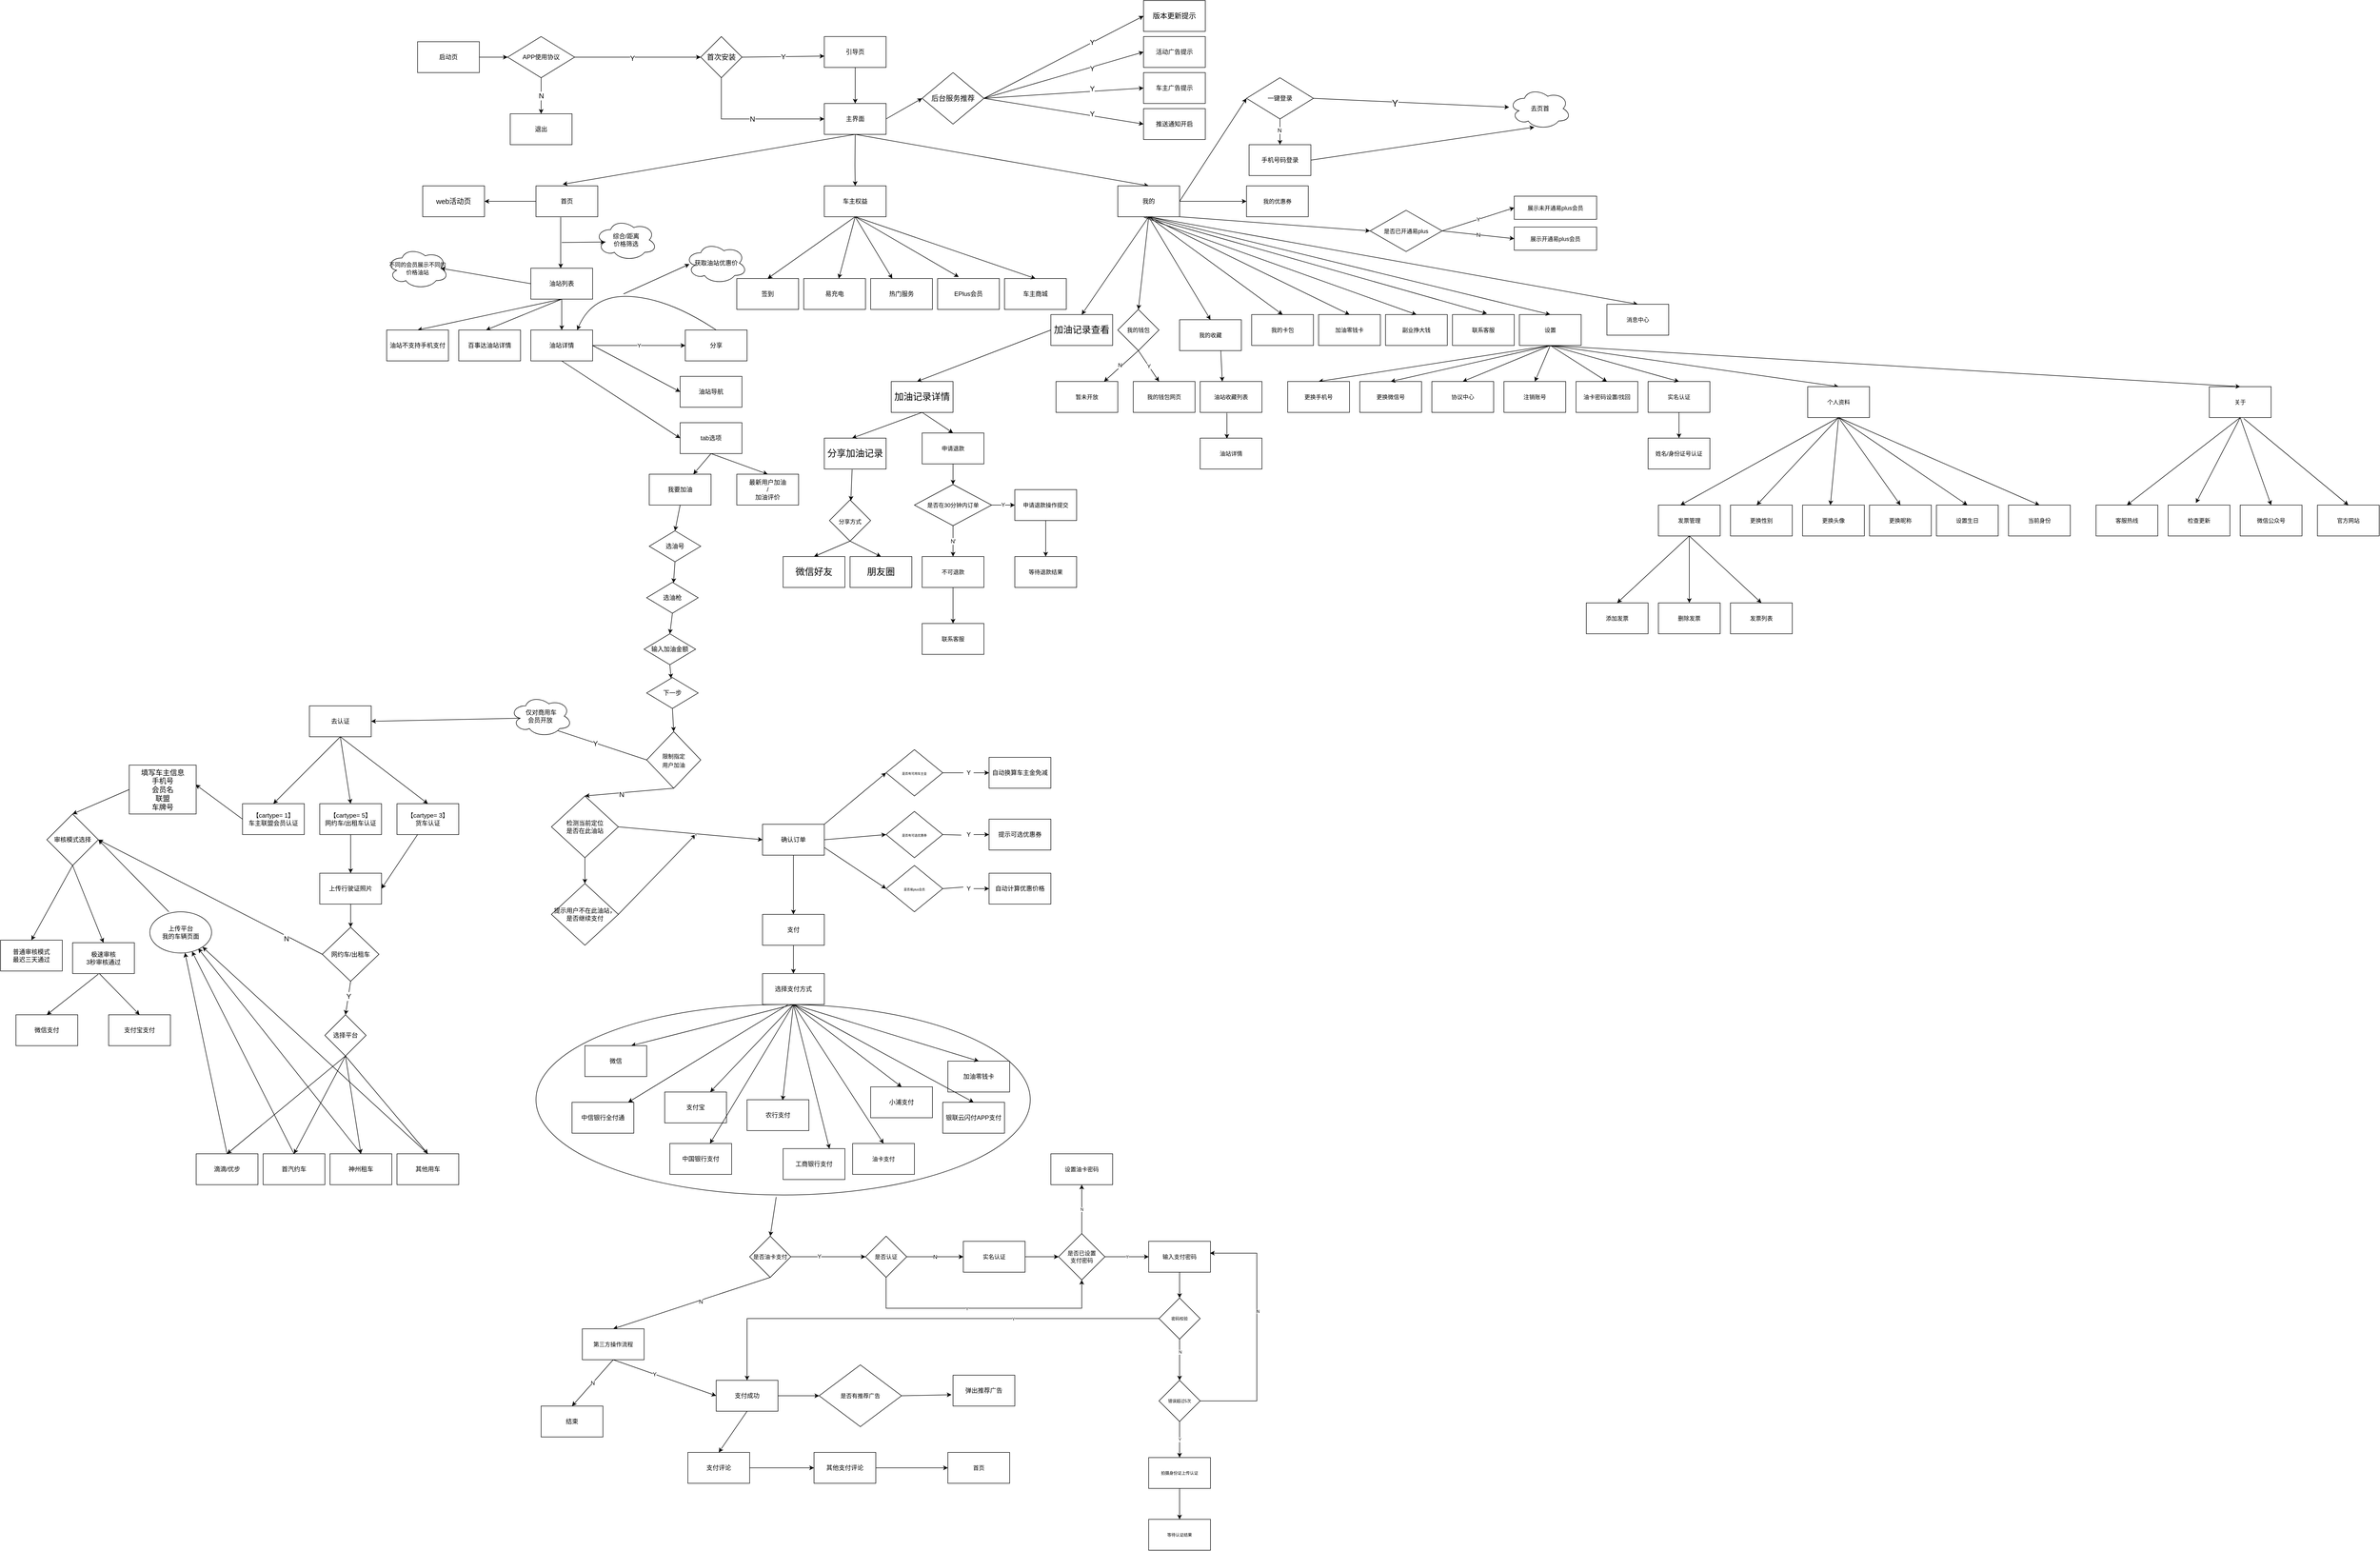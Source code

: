 <mxfile version="16.2.2" type="github">
  <diagram name="Page-1" id="74e2e168-ea6b-b213-b513-2b3c1d86103e">
    <mxGraphModel dx="3754" dy="1694" grid="1" gridSize="10" guides="1" tooltips="1" connect="1" arrows="1" fold="1" page="1" pageScale="1" pageWidth="1100" pageHeight="850" background="none" math="0" shadow="0">
      <root>
        <mxCell id="0" />
        <mxCell id="1" parent="0" />
        <mxCell id="fMjQiQRAMIRR55F06jDx-43" value="" style="ellipse;whiteSpace=wrap;html=1;" parent="1" vertex="1">
          <mxGeometry x="-1080" y="1910" width="960" height="370" as="geometry" />
        </mxCell>
        <mxCell id="TzPy7AYL4UuAphbqVqQZ-1" value="&lt;font style=&quot;vertical-align: inherit&quot;&gt;&lt;font style=&quot;vertical-align: inherit&quot;&gt;启动页&lt;/font&gt;&lt;/font&gt;" style="rounded=0;whiteSpace=wrap;html=1;" parent="1" vertex="1">
          <mxGeometry x="-1310" y="40" width="120" height="60" as="geometry" />
        </mxCell>
        <mxCell id="TzPy7AYL4UuAphbqVqQZ-2" value="&lt;font style=&quot;vertical-align: inherit&quot;&gt;&lt;font style=&quot;vertical-align: inherit&quot;&gt;引导页&lt;/font&gt;&lt;/font&gt;" style="rounded=0;whiteSpace=wrap;html=1;" parent="1" vertex="1">
          <mxGeometry x="-520" y="30" width="120" height="60" as="geometry" />
        </mxCell>
        <mxCell id="TzPy7AYL4UuAphbqVqQZ-10" value="APP使用协议" style="rhombus;whiteSpace=wrap;html=1;" parent="1" vertex="1">
          <mxGeometry x="-1135" y="30" width="130" height="80" as="geometry" />
        </mxCell>
        <mxCell id="TzPy7AYL4UuAphbqVqQZ-22" value="退出" style="rounded=0;whiteSpace=wrap;html=1;" parent="1" vertex="1">
          <mxGeometry x="-1130" y="180" width="120" height="60" as="geometry" />
        </mxCell>
        <mxCell id="TzPy7AYL4UuAphbqVqQZ-39" value="" style="endArrow=classic;html=1;rounded=0;entryX=0;entryY=0.5;entryDx=0;entryDy=0;exitX=1;exitY=0.5;exitDx=0;exitDy=0;" parent="1" source="TzPy7AYL4UuAphbqVqQZ-1" target="TzPy7AYL4UuAphbqVqQZ-10" edge="1">
          <mxGeometry width="50" height="50" relative="1" as="geometry">
            <mxPoint x="-970" y="220" as="sourcePoint" />
            <mxPoint x="-920" y="170" as="targetPoint" />
          </mxGeometry>
        </mxCell>
        <mxCell id="TzPy7AYL4UuAphbqVqQZ-52" value="主界面" style="rounded=0;whiteSpace=wrap;html=1;" parent="1" vertex="1">
          <mxGeometry x="-520" y="160" width="120" height="60" as="geometry" />
        </mxCell>
        <mxCell id="TzPy7AYL4UuAphbqVqQZ-53" value="" style="endArrow=classic;html=1;rounded=0;exitX=0.5;exitY=1;exitDx=0;exitDy=0;entryX=0.5;entryY=0;entryDx=0;entryDy=0;" parent="1" source="TzPy7AYL4UuAphbqVqQZ-2" target="TzPy7AYL4UuAphbqVqQZ-52" edge="1">
          <mxGeometry width="50" height="50" relative="1" as="geometry">
            <mxPoint x="-280" y="150" as="sourcePoint" />
            <mxPoint x="-230" y="100" as="targetPoint" />
          </mxGeometry>
        </mxCell>
        <mxCell id="TzPy7AYL4UuAphbqVqQZ-57" value="" style="endArrow=classic;html=1;rounded=0;entryX=0.5;entryY=0;entryDx=0;entryDy=0;exitX=0.5;exitY=1;exitDx=0;exitDy=0;" parent="1" source="TzPy7AYL4UuAphbqVqQZ-52" target="TzPy7AYL4UuAphbqVqQZ-62" edge="1">
          <mxGeometry width="50" height="50" relative="1" as="geometry">
            <mxPoint x="-460" y="240" as="sourcePoint" />
            <mxPoint x="-400" y="320" as="targetPoint" />
          </mxGeometry>
        </mxCell>
        <mxCell id="TzPy7AYL4UuAphbqVqQZ-58" value="" style="endArrow=classic;html=1;rounded=0;entryX=0.5;entryY=0;entryDx=0;entryDy=0;" parent="1" target="TzPy7AYL4UuAphbqVqQZ-61" edge="1">
          <mxGeometry width="50" height="50" relative="1" as="geometry">
            <mxPoint x="-460" y="220" as="sourcePoint" />
            <mxPoint x="-460.5" y="320" as="targetPoint" />
            <Array as="points">
              <mxPoint x="-460.5" y="280" />
            </Array>
          </mxGeometry>
        </mxCell>
        <mxCell id="TzPy7AYL4UuAphbqVqQZ-59" value="" style="endArrow=classic;html=1;rounded=0;exitX=0.5;exitY=1;exitDx=0;exitDy=0;entryX=0.433;entryY=-0.05;entryDx=0;entryDy=0;entryPerimeter=0;" parent="1" source="TzPy7AYL4UuAphbqVqQZ-52" target="TzPy7AYL4UuAphbqVqQZ-60" edge="1">
          <mxGeometry width="50" height="50" relative="1" as="geometry">
            <mxPoint x="-410" y="210" as="sourcePoint" />
            <mxPoint x="-520" y="320" as="targetPoint" />
          </mxGeometry>
        </mxCell>
        <mxCell id="TzPy7AYL4UuAphbqVqQZ-60" value="首页" style="rounded=0;whiteSpace=wrap;html=1;" parent="1" vertex="1">
          <mxGeometry x="-1080" y="320" width="120" height="60" as="geometry" />
        </mxCell>
        <mxCell id="TzPy7AYL4UuAphbqVqQZ-61" value="车主权益" style="rounded=0;whiteSpace=wrap;html=1;" parent="1" vertex="1">
          <mxGeometry x="-520" y="320" width="120" height="60" as="geometry" />
        </mxCell>
        <mxCell id="TzPy7AYL4UuAphbqVqQZ-62" value="我的" style="rounded=0;whiteSpace=wrap;html=1;" parent="1" vertex="1">
          <mxGeometry x="50" y="320" width="120" height="60" as="geometry" />
        </mxCell>
        <mxCell id="MTaYHc9d6E_w-VhPbMXi-15" value="一键登录" style="rhombus;whiteSpace=wrap;html=1;" parent="1" vertex="1">
          <mxGeometry x="300" y="110" width="130" height="80" as="geometry" />
        </mxCell>
        <mxCell id="MTaYHc9d6E_w-VhPbMXi-18" value="" style="endArrow=classic;html=1;rounded=0;exitX=1;exitY=0.5;exitDx=0;exitDy=0;entryX=0;entryY=0.5;entryDx=0;entryDy=0;" parent="1" source="TzPy7AYL4UuAphbqVqQZ-62" target="MTaYHc9d6E_w-VhPbMXi-15" edge="1">
          <mxGeometry width="50" height="50" relative="1" as="geometry">
            <mxPoint x="120" y="450" as="sourcePoint" />
            <mxPoint x="170" y="400" as="targetPoint" />
          </mxGeometry>
        </mxCell>
        <mxCell id="MTaYHc9d6E_w-VhPbMXi-21" value="去页首" style="ellipse;shape=cloud;whiteSpace=wrap;html=1;" parent="1" vertex="1">
          <mxGeometry x="810" y="130" width="120" height="80" as="geometry" />
        </mxCell>
        <mxCell id="MTaYHc9d6E_w-VhPbMXi-23" value="手机号码登录" style="rounded=0;whiteSpace=wrap;html=1;" parent="1" vertex="1">
          <mxGeometry x="305" y="240" width="120" height="60" as="geometry" />
        </mxCell>
        <mxCell id="eYpvQMOPuGCcLAQW_gBX-1" value="" style="endArrow=classic;html=1;rounded=0;exitX=0.4;exitY=1.017;exitDx=0;exitDy=0;exitPerimeter=0;" parent="1" source="TzPy7AYL4UuAphbqVqQZ-60" edge="1">
          <mxGeometry width="50" height="50" relative="1" as="geometry">
            <mxPoint x="-1020" y="460" as="sourcePoint" />
            <mxPoint x="-1032" y="480" as="targetPoint" />
          </mxGeometry>
        </mxCell>
        <mxCell id="eYpvQMOPuGCcLAQW_gBX-2" value="油站列表" style="rounded=0;whiteSpace=wrap;html=1;" parent="1" vertex="1">
          <mxGeometry x="-1090" y="480" width="120" height="60" as="geometry" />
        </mxCell>
        <mxCell id="eYpvQMOPuGCcLAQW_gBX-3" value="" style="endArrow=classic;html=1;rounded=0;entryX=0.16;entryY=0.55;entryDx=0;entryDy=0;entryPerimeter=0;" parent="1" target="eYpvQMOPuGCcLAQW_gBX-4" edge="1">
          <mxGeometry width="50" height="50" relative="1" as="geometry">
            <mxPoint x="-1030" y="430" as="sourcePoint" />
            <mxPoint x="-960" y="430" as="targetPoint" />
          </mxGeometry>
        </mxCell>
        <mxCell id="eYpvQMOPuGCcLAQW_gBX-4" value="综合/距离&lt;br&gt;价格筛选" style="ellipse;shape=cloud;whiteSpace=wrap;html=1;" parent="1" vertex="1">
          <mxGeometry x="-965" y="385" width="120" height="80" as="geometry" />
        </mxCell>
        <mxCell id="eYpvQMOPuGCcLAQW_gBX-5" value="油站详情" style="rounded=0;whiteSpace=wrap;html=1;" parent="1" vertex="1">
          <mxGeometry x="-1090" y="600" width="120" height="60" as="geometry" />
        </mxCell>
        <mxCell id="eYpvQMOPuGCcLAQW_gBX-6" value="" style="endArrow=classic;html=1;rounded=0;exitX=0.5;exitY=1;exitDx=0;exitDy=0;" parent="1" source="eYpvQMOPuGCcLAQW_gBX-2" target="eYpvQMOPuGCcLAQW_gBX-5" edge="1">
          <mxGeometry width="50" height="50" relative="1" as="geometry">
            <mxPoint x="-820" y="580" as="sourcePoint" />
            <mxPoint x="-770" y="530" as="targetPoint" />
          </mxGeometry>
        </mxCell>
        <mxCell id="eYpvQMOPuGCcLAQW_gBX-8" value="分享" style="rounded=0;whiteSpace=wrap;html=1;" parent="1" vertex="1">
          <mxGeometry x="-790" y="600" width="120" height="60" as="geometry" />
        </mxCell>
        <mxCell id="eYpvQMOPuGCcLAQW_gBX-12" value="" style="curved=1;endArrow=classic;html=1;rounded=0;exitX=0.5;exitY=0;exitDx=0;exitDy=0;entryX=0.75;entryY=0;entryDx=0;entryDy=0;" parent="1" source="eYpvQMOPuGCcLAQW_gBX-8" target="eYpvQMOPuGCcLAQW_gBX-5" edge="1">
          <mxGeometry width="50" height="50" relative="1" as="geometry">
            <mxPoint x="-480" y="630" as="sourcePoint" />
            <mxPoint x="-980" y="580" as="targetPoint" />
            <Array as="points">
              <mxPoint x="-820" y="540" />
              <mxPoint x="-970" y="530" />
            </Array>
          </mxGeometry>
        </mxCell>
        <mxCell id="eYpvQMOPuGCcLAQW_gBX-14" value="获取油站优惠价" style="ellipse;shape=cloud;whiteSpace=wrap;html=1;" parent="1" vertex="1">
          <mxGeometry x="-790" y="430" width="120" height="80" as="geometry" />
        </mxCell>
        <mxCell id="eYpvQMOPuGCcLAQW_gBX-15" value="" style="endArrow=classic;html=1;rounded=0;entryX=0.067;entryY=0.525;entryDx=0;entryDy=0;entryPerimeter=0;" parent="1" target="eYpvQMOPuGCcLAQW_gBX-14" edge="1">
          <mxGeometry width="50" height="50" relative="1" as="geometry">
            <mxPoint x="-910" y="530" as="sourcePoint" />
            <mxPoint x="-770" y="530" as="targetPoint" />
          </mxGeometry>
        </mxCell>
        <mxCell id="eYpvQMOPuGCcLAQW_gBX-17" value="油站导航" style="rounded=0;whiteSpace=wrap;html=1;" parent="1" vertex="1">
          <mxGeometry x="-800" y="690" width="120" height="60" as="geometry" />
        </mxCell>
        <mxCell id="eYpvQMOPuGCcLAQW_gBX-18" value="" style="endArrow=classic;html=1;rounded=0;exitX=1;exitY=0.5;exitDx=0;exitDy=0;entryX=0;entryY=0.5;entryDx=0;entryDy=0;" parent="1" source="eYpvQMOPuGCcLAQW_gBX-5" target="eYpvQMOPuGCcLAQW_gBX-17" edge="1">
          <mxGeometry width="50" height="50" relative="1" as="geometry">
            <mxPoint x="-480" y="630" as="sourcePoint" />
            <mxPoint x="-430" y="580" as="targetPoint" />
          </mxGeometry>
        </mxCell>
        <mxCell id="eYpvQMOPuGCcLAQW_gBX-19" value="" style="endArrow=classic;html=1;rounded=0;exitX=0.5;exitY=1;exitDx=0;exitDy=0;entryX=0;entryY=0.5;entryDx=0;entryDy=0;" parent="1" source="eYpvQMOPuGCcLAQW_gBX-5" target="eYpvQMOPuGCcLAQW_gBX-21" edge="1">
          <mxGeometry width="50" height="50" relative="1" as="geometry">
            <mxPoint x="-910" y="770" as="sourcePoint" />
            <mxPoint x="-1040" y="750" as="targetPoint" />
          </mxGeometry>
        </mxCell>
        <mxCell id="eYpvQMOPuGCcLAQW_gBX-21" value="tab选项" style="rounded=0;whiteSpace=wrap;html=1;" parent="1" vertex="1">
          <mxGeometry x="-800" y="780" width="120" height="60" as="geometry" />
        </mxCell>
        <mxCell id="eYpvQMOPuGCcLAQW_gBX-22" value="" style="endArrow=classic;html=1;rounded=0;exitX=0.5;exitY=1;exitDx=0;exitDy=0;entryX=0.5;entryY=0;entryDx=0;entryDy=0;" parent="1" source="eYpvQMOPuGCcLAQW_gBX-21" target="eYpvQMOPuGCcLAQW_gBX-23" edge="1">
          <mxGeometry width="50" height="50" relative="1" as="geometry">
            <mxPoint x="-1031.04" y="673" as="sourcePoint" />
            <mxPoint x="-870" y="940" as="targetPoint" />
          </mxGeometry>
        </mxCell>
        <mxCell id="eYpvQMOPuGCcLAQW_gBX-23" value="最新用户加油&lt;br&gt;/&lt;br&gt;加油评价" style="rounded=0;whiteSpace=wrap;html=1;" parent="1" vertex="1">
          <mxGeometry x="-690" y="880" width="120" height="60" as="geometry" />
        </mxCell>
        <mxCell id="eYpvQMOPuGCcLAQW_gBX-24" value="我要加油" style="rounded=0;whiteSpace=wrap;html=1;" parent="1" vertex="1">
          <mxGeometry x="-860" y="880" width="120" height="60" as="geometry" />
        </mxCell>
        <mxCell id="eYpvQMOPuGCcLAQW_gBX-25" value="" style="endArrow=classic;html=1;rounded=0;exitX=0.5;exitY=1;exitDx=0;exitDy=0;" parent="1" source="eYpvQMOPuGCcLAQW_gBX-21" target="eYpvQMOPuGCcLAQW_gBX-24" edge="1">
          <mxGeometry width="50" height="50" relative="1" as="geometry">
            <mxPoint x="-980" y="880" as="sourcePoint" />
            <mxPoint x="-930" y="830" as="targetPoint" />
          </mxGeometry>
        </mxCell>
        <mxCell id="eYpvQMOPuGCcLAQW_gBX-27" value="选油号" style="rhombus;whiteSpace=wrap;html=1;" parent="1" vertex="1">
          <mxGeometry x="-860" y="990" width="100" height="60" as="geometry" />
        </mxCell>
        <mxCell id="eYpvQMOPuGCcLAQW_gBX-28" value="" style="endArrow=classic;html=1;rounded=0;exitX=0.5;exitY=1;exitDx=0;exitDy=0;entryX=0.5;entryY=0;entryDx=0;entryDy=0;" parent="1" source="eYpvQMOPuGCcLAQW_gBX-24" target="eYpvQMOPuGCcLAQW_gBX-27" edge="1">
          <mxGeometry width="50" height="50" relative="1" as="geometry">
            <mxPoint x="-1000" y="1050" as="sourcePoint" />
            <mxPoint x="-950" y="1000" as="targetPoint" />
          </mxGeometry>
        </mxCell>
        <mxCell id="eYpvQMOPuGCcLAQW_gBX-29" value="选油枪" style="rhombus;whiteSpace=wrap;html=1;" parent="1" vertex="1">
          <mxGeometry x="-865" y="1090" width="100" height="60" as="geometry" />
        </mxCell>
        <mxCell id="eYpvQMOPuGCcLAQW_gBX-30" value="" style="endArrow=classic;html=1;rounded=0;exitX=0.5;exitY=1;exitDx=0;exitDy=0;" parent="1" source="eYpvQMOPuGCcLAQW_gBX-27" target="eYpvQMOPuGCcLAQW_gBX-29" edge="1">
          <mxGeometry width="50" height="50" relative="1" as="geometry">
            <mxPoint x="-790" y="950" as="sourcePoint" />
            <mxPoint x="-805" y="1030" as="targetPoint" />
          </mxGeometry>
        </mxCell>
        <mxCell id="eYpvQMOPuGCcLAQW_gBX-31" value="输入加油金额" style="rhombus;whiteSpace=wrap;html=1;" parent="1" vertex="1">
          <mxGeometry x="-870" y="1190" width="100" height="60" as="geometry" />
        </mxCell>
        <mxCell id="eYpvQMOPuGCcLAQW_gBX-32" value="" style="endArrow=classic;html=1;rounded=0;exitX=0.5;exitY=1;exitDx=0;exitDy=0;entryX=0.5;entryY=0;entryDx=0;entryDy=0;" parent="1" source="eYpvQMOPuGCcLAQW_gBX-29" target="eYpvQMOPuGCcLAQW_gBX-31" edge="1">
          <mxGeometry width="50" height="50" relative="1" as="geometry">
            <mxPoint x="-800" y="1060" as="sourcePoint" />
            <mxPoint x="-802.945" y="1101.233" as="targetPoint" />
          </mxGeometry>
        </mxCell>
        <mxCell id="eYpvQMOPuGCcLAQW_gBX-34" value="下一步" style="rhombus;whiteSpace=wrap;html=1;" parent="1" vertex="1">
          <mxGeometry x="-865" y="1275" width="100" height="60" as="geometry" />
        </mxCell>
        <mxCell id="eYpvQMOPuGCcLAQW_gBX-35" value="" style="endArrow=classic;html=1;rounded=0;exitX=0.5;exitY=1;exitDx=0;exitDy=0;" parent="1" source="eYpvQMOPuGCcLAQW_gBX-31" target="eYpvQMOPuGCcLAQW_gBX-34" edge="1">
          <mxGeometry width="50" height="50" relative="1" as="geometry">
            <mxPoint x="-760" y="1330" as="sourcePoint" />
            <mxPoint x="-710" y="1280" as="targetPoint" />
          </mxGeometry>
        </mxCell>
        <mxCell id="eYpvQMOPuGCcLAQW_gBX-42" value="检测当前定位&lt;br&gt;是否在此油站" style="rhombus;whiteSpace=wrap;html=1;" parent="1" vertex="1">
          <mxGeometry x="-1050" y="1505" width="130" height="120" as="geometry" />
        </mxCell>
        <mxCell id="eYpvQMOPuGCcLAQW_gBX-43" value="" style="endArrow=classic;html=1;rounded=0;exitX=0.5;exitY=1;exitDx=0;exitDy=0;entryX=0.5;entryY=0;entryDx=0;entryDy=0;" parent="1" source="eYpvQMOPuGCcLAQW_gBX-34" target="bl2fZDLujq3eMoeeoRx_-45" edge="1">
          <mxGeometry width="50" height="50" relative="1" as="geometry">
            <mxPoint x="-810" y="1260" as="sourcePoint" />
            <mxPoint x="-817.414" y="1341.552" as="targetPoint" />
          </mxGeometry>
        </mxCell>
        <mxCell id="eYpvQMOPuGCcLAQW_gBX-45" value="" style="endArrow=classic;html=1;rounded=0;exitX=0.5;exitY=1;exitDx=0;exitDy=0;entryX=0.5;entryY=0;entryDx=0;entryDy=0;" parent="1" source="eYpvQMOPuGCcLAQW_gBX-42" target="eYpvQMOPuGCcLAQW_gBX-76" edge="1">
          <mxGeometry width="50" height="50" relative="1" as="geometry">
            <mxPoint x="-720" y="1630" as="sourcePoint" />
            <mxPoint x="-1026.25" y="1810" as="targetPoint" />
          </mxGeometry>
        </mxCell>
        <mxCell id="eYpvQMOPuGCcLAQW_gBX-54" value="确认订单" style="rounded=0;whiteSpace=wrap;html=1;" parent="1" vertex="1">
          <mxGeometry x="-640" y="1560" width="120" height="60" as="geometry" />
        </mxCell>
        <mxCell id="eYpvQMOPuGCcLAQW_gBX-57" value="自动换算车主金免减" style="rounded=0;whiteSpace=wrap;html=1;" parent="1" vertex="1">
          <mxGeometry x="-200" y="1430" width="120" height="60" as="geometry" />
        </mxCell>
        <mxCell id="eYpvQMOPuGCcLAQW_gBX-59" value="" style="endArrow=classic;html=1;rounded=0;entryX=0;entryY=0.5;entryDx=0;entryDy=0;" parent="1" source="eYpvQMOPuGCcLAQW_gBX-60" target="eYpvQMOPuGCcLAQW_gBX-57" edge="1">
          <mxGeometry width="50" height="50" relative="1" as="geometry">
            <mxPoint x="-320" y="1490" as="sourcePoint" />
            <mxPoint x="-330" y="1580" as="targetPoint" />
            <Array as="points" />
          </mxGeometry>
        </mxCell>
        <mxCell id="eYpvQMOPuGCcLAQW_gBX-60" value="Y" style="text;html=1;align=center;verticalAlign=middle;resizable=0;points=[];autosize=1;strokeColor=none;fillColor=none;" parent="1" vertex="1">
          <mxGeometry x="-250" y="1450" width="20" height="20" as="geometry" />
        </mxCell>
        <mxCell id="eYpvQMOPuGCcLAQW_gBX-61" value="" style="endArrow=none;html=1;rounded=0;entryX=1;entryY=0.5;entryDx=0;entryDy=0;exitX=0;exitY=0.5;exitDx=0;exitDy=0;exitPerimeter=0;" parent="1" source="eYpvQMOPuGCcLAQW_gBX-60" target="eYpvQMOPuGCcLAQW_gBX-62" edge="1">
          <mxGeometry width="50" height="50" relative="1" as="geometry">
            <mxPoint x="-320" y="1515" as="sourcePoint" />
            <mxPoint x="-520" y="1580" as="targetPoint" />
          </mxGeometry>
        </mxCell>
        <mxCell id="eYpvQMOPuGCcLAQW_gBX-62" value="&lt;font style=&quot;font-size: 6px&quot;&gt;是否有可用车主金&lt;/font&gt;" style="rhombus;whiteSpace=wrap;html=1;" parent="1" vertex="1">
          <mxGeometry x="-400" y="1415" width="110" height="90" as="geometry" />
        </mxCell>
        <mxCell id="eYpvQMOPuGCcLAQW_gBX-63" value="" style="endArrow=classic;html=1;rounded=0;exitX=1;exitY=0;exitDx=0;exitDy=0;entryX=0;entryY=0.5;entryDx=0;entryDy=0;" parent="1" source="eYpvQMOPuGCcLAQW_gBX-54" target="eYpvQMOPuGCcLAQW_gBX-62" edge="1">
          <mxGeometry width="50" height="50" relative="1" as="geometry">
            <mxPoint x="-650" y="1520" as="sourcePoint" />
            <mxPoint x="-600" y="1470" as="targetPoint" />
          </mxGeometry>
        </mxCell>
        <mxCell id="eYpvQMOPuGCcLAQW_gBX-64" value="" style="endArrow=classic;html=1;rounded=0;fontFamily=Helvetica;fontSize=8;exitX=1;exitY=0.5;exitDx=0;exitDy=0;entryX=0;entryY=0.5;entryDx=0;entryDy=0;" parent="1" source="eYpvQMOPuGCcLAQW_gBX-54" target="eYpvQMOPuGCcLAQW_gBX-65" edge="1">
          <mxGeometry width="50" height="50" relative="1" as="geometry">
            <mxPoint x="-320" y="1650" as="sourcePoint" />
            <mxPoint x="-450" y="1590" as="targetPoint" />
          </mxGeometry>
        </mxCell>
        <mxCell id="eYpvQMOPuGCcLAQW_gBX-65" value="&lt;span style=&quot;font-size: 6px&quot;&gt;是否有可选优惠券&lt;/span&gt;" style="rhombus;whiteSpace=wrap;html=1;" parent="1" vertex="1">
          <mxGeometry x="-400" y="1535" width="110" height="90" as="geometry" />
        </mxCell>
        <mxCell id="eYpvQMOPuGCcLAQW_gBX-66" value="" style="endArrow=classic;html=1;rounded=0;entryX=0;entryY=0.5;entryDx=0;entryDy=0;" parent="1" source="eYpvQMOPuGCcLAQW_gBX-67" target="eYpvQMOPuGCcLAQW_gBX-69" edge="1">
          <mxGeometry width="50" height="50" relative="1" as="geometry">
            <mxPoint x="-210" y="1589.5" as="sourcePoint" />
            <mxPoint x="-130" y="1589.5" as="targetPoint" />
            <Array as="points" />
          </mxGeometry>
        </mxCell>
        <mxCell id="eYpvQMOPuGCcLAQW_gBX-67" value="Y" style="text;html=1;align=center;verticalAlign=middle;resizable=0;points=[];autosize=1;strokeColor=none;fillColor=none;" parent="1" vertex="1">
          <mxGeometry x="-250" y="1570" width="20" height="20" as="geometry" />
        </mxCell>
        <mxCell id="eYpvQMOPuGCcLAQW_gBX-68" value="" style="endArrow=none;html=1;rounded=0;entryX=1;entryY=0.5;entryDx=0;entryDy=0;exitX=-0.2;exitY=0.55;exitDx=0;exitDy=0;exitPerimeter=0;" parent="1" source="eYpvQMOPuGCcLAQW_gBX-67" target="eYpvQMOPuGCcLAQW_gBX-65" edge="1">
          <mxGeometry width="50" height="50" relative="1" as="geometry">
            <mxPoint x="-290" y="1590" as="sourcePoint" />
            <mxPoint x="-310" y="1560" as="targetPoint" />
          </mxGeometry>
        </mxCell>
        <mxCell id="eYpvQMOPuGCcLAQW_gBX-69" value="提示可选优惠券" style="rounded=0;whiteSpace=wrap;html=1;" parent="1" vertex="1">
          <mxGeometry x="-200" y="1550" width="120" height="60" as="geometry" />
        </mxCell>
        <mxCell id="eYpvQMOPuGCcLAQW_gBX-70" value="&lt;span style=&quot;font-size: 6px&quot;&gt;是否易plus会员&lt;/span&gt;" style="rhombus;whiteSpace=wrap;html=1;" parent="1" vertex="1">
          <mxGeometry x="-400" y="1640" width="110" height="90" as="geometry" />
        </mxCell>
        <mxCell id="eYpvQMOPuGCcLAQW_gBX-71" value="" style="endArrow=classic;html=1;rounded=0;fontFamily=Helvetica;fontSize=8;exitX=1;exitY=0.75;exitDx=0;exitDy=0;entryX=0;entryY=0.5;entryDx=0;entryDy=0;" parent="1" source="eYpvQMOPuGCcLAQW_gBX-54" target="eYpvQMOPuGCcLAQW_gBX-70" edge="1">
          <mxGeometry width="50" height="50" relative="1" as="geometry">
            <mxPoint x="-470" y="1630" as="sourcePoint" />
            <mxPoint x="-400" y="1630" as="targetPoint" />
          </mxGeometry>
        </mxCell>
        <mxCell id="eYpvQMOPuGCcLAQW_gBX-72" value="自动计算优惠价格" style="rounded=0;whiteSpace=wrap;html=1;" parent="1" vertex="1">
          <mxGeometry x="-200" y="1655" width="120" height="60" as="geometry" />
        </mxCell>
        <mxCell id="eYpvQMOPuGCcLAQW_gBX-73" value="" style="endArrow=classic;html=1;rounded=0;entryX=0;entryY=0.5;entryDx=0;entryDy=0;" parent="1" source="eYpvQMOPuGCcLAQW_gBX-74" target="eYpvQMOPuGCcLAQW_gBX-72" edge="1">
          <mxGeometry width="50" height="50" relative="1" as="geometry">
            <mxPoint x="-390" y="1840" as="sourcePoint" />
            <mxPoint x="-260" y="1810" as="targetPoint" />
            <Array as="points" />
          </mxGeometry>
        </mxCell>
        <mxCell id="eYpvQMOPuGCcLAQW_gBX-74" value="Y" style="text;html=1;align=center;verticalAlign=middle;resizable=0;points=[];autosize=1;strokeColor=none;fillColor=none;" parent="1" vertex="1">
          <mxGeometry x="-250" y="1675" width="20" height="20" as="geometry" />
        </mxCell>
        <mxCell id="eYpvQMOPuGCcLAQW_gBX-75" value="" style="endArrow=none;html=1;rounded=0;entryX=1;entryY=0.5;entryDx=0;entryDy=0;exitX=0;exitY=0.35;exitDx=0;exitDy=0;exitPerimeter=0;" parent="1" source="eYpvQMOPuGCcLAQW_gBX-74" target="eYpvQMOPuGCcLAQW_gBX-70" edge="1">
          <mxGeometry width="50" height="50" relative="1" as="geometry">
            <mxPoint x="-390" y="1865" as="sourcePoint" />
            <mxPoint x="-360" y="1810" as="targetPoint" />
          </mxGeometry>
        </mxCell>
        <mxCell id="eYpvQMOPuGCcLAQW_gBX-76" value="提示用户不在此油站，是否继续支付" style="rhombus;whiteSpace=wrap;html=1;" parent="1" vertex="1">
          <mxGeometry x="-1050" y="1675" width="130" height="120" as="geometry" />
        </mxCell>
        <mxCell id="eYpvQMOPuGCcLAQW_gBX-77" value="" style="endArrow=classic;html=1;rounded=0;fontFamily=Helvetica;fontSize=8;exitX=1;exitY=0.5;exitDx=0;exitDy=0;" parent="1" source="eYpvQMOPuGCcLAQW_gBX-76" edge="1">
          <mxGeometry width="50" height="50" relative="1" as="geometry">
            <mxPoint x="-710" y="1800" as="sourcePoint" />
            <mxPoint x="-770" y="1580" as="targetPoint" />
          </mxGeometry>
        </mxCell>
        <mxCell id="fMjQiQRAMIRR55F06jDx-12" value="" style="endArrow=classic;html=1;rounded=0;entryX=0.16;entryY=0.55;entryDx=0;entryDy=0;entryPerimeter=0;exitX=0;exitY=0.5;exitDx=0;exitDy=0;" parent="1" source="bl2fZDLujq3eMoeeoRx_-45" target="fMjQiQRAMIRR55F06jDx-15" edge="1">
          <mxGeometry width="50" height="50" relative="1" as="geometry">
            <mxPoint x="-920" y="1440" as="sourcePoint" />
            <mxPoint x="-710" y="1420" as="targetPoint" />
          </mxGeometry>
        </mxCell>
        <mxCell id="fMjQiQRAMIRR55F06jDx-13" value="&lt;font style=&quot;font-size: 14px&quot;&gt;Y&lt;/font&gt;" style="edgeLabel;html=1;align=center;verticalAlign=middle;resizable=0;points=[];" parent="fMjQiQRAMIRR55F06jDx-12" vertex="1" connectable="0">
          <mxGeometry x="-0.183" y="1" relative="1" as="geometry">
            <mxPoint as="offset" />
          </mxGeometry>
        </mxCell>
        <mxCell id="fMjQiQRAMIRR55F06jDx-15" value="仅对商用车&lt;br&gt;会员开放&amp;nbsp;" style="ellipse;shape=cloud;whiteSpace=wrap;html=1;" parent="1" vertex="1">
          <mxGeometry x="-1130" y="1310" width="120" height="80" as="geometry" />
        </mxCell>
        <mxCell id="fMjQiQRAMIRR55F06jDx-17" value="" style="endArrow=classic;html=1;rounded=0;exitX=0.16;exitY=0.55;exitDx=0;exitDy=0;exitPerimeter=0;entryX=1;entryY=0.5;entryDx=0;entryDy=0;" parent="1" source="fMjQiQRAMIRR55F06jDx-15" target="fMjQiQRAMIRR55F06jDx-18" edge="1">
          <mxGeometry width="50" height="50" relative="1" as="geometry">
            <mxPoint x="-550" y="1420" as="sourcePoint" />
            <mxPoint x="-1390" y="1360" as="targetPoint" />
          </mxGeometry>
        </mxCell>
        <mxCell id="fMjQiQRAMIRR55F06jDx-18" value="去认证" style="rounded=0;whiteSpace=wrap;html=1;" parent="1" vertex="1">
          <mxGeometry x="-1520" y="1330" width="120" height="60" as="geometry" />
        </mxCell>
        <mxCell id="fMjQiQRAMIRR55F06jDx-19" value="" style="endArrow=classic;html=1;rounded=0;exitX=0.5;exitY=1;exitDx=0;exitDy=0;entryX=0.5;entryY=0;entryDx=0;entryDy=0;" parent="1" source="eYpvQMOPuGCcLAQW_gBX-54" target="fMjQiQRAMIRR55F06jDx-20" edge="1">
          <mxGeometry width="50" height="50" relative="1" as="geometry">
            <mxPoint x="-540" y="1830" as="sourcePoint" />
            <mxPoint x="-580" y="1730" as="targetPoint" />
          </mxGeometry>
        </mxCell>
        <mxCell id="fMjQiQRAMIRR55F06jDx-20" value="支付" style="rounded=0;whiteSpace=wrap;html=1;" parent="1" vertex="1">
          <mxGeometry x="-640" y="1735" width="120" height="60" as="geometry" />
        </mxCell>
        <mxCell id="fMjQiQRAMIRR55F06jDx-22" value="选择支付方式" style="rounded=0;whiteSpace=wrap;html=1;" parent="1" vertex="1">
          <mxGeometry x="-640" y="1850" width="120" height="60" as="geometry" />
        </mxCell>
        <mxCell id="fMjQiQRAMIRR55F06jDx-23" value="" style="endArrow=classic;html=1;rounded=0;exitX=0.5;exitY=1;exitDx=0;exitDy=0;entryX=0.5;entryY=0;entryDx=0;entryDy=0;" parent="1" source="fMjQiQRAMIRR55F06jDx-20" target="fMjQiQRAMIRR55F06jDx-22" edge="1">
          <mxGeometry width="50" height="50" relative="1" as="geometry">
            <mxPoint x="-580" y="1870" as="sourcePoint" />
            <mxPoint x="-530" y="1820" as="targetPoint" />
          </mxGeometry>
        </mxCell>
        <mxCell id="fMjQiQRAMIRR55F06jDx-24" value="" style="endArrow=classic;html=1;rounded=0;exitX=0.5;exitY=1;exitDx=0;exitDy=0;entryX=0.75;entryY=0;entryDx=0;entryDy=0;" parent="1" source="fMjQiQRAMIRR55F06jDx-22" target="fMjQiQRAMIRR55F06jDx-25" edge="1">
          <mxGeometry width="50" height="50" relative="1" as="geometry">
            <mxPoint x="-540" y="2000" as="sourcePoint" />
            <mxPoint x="-680" y="2010" as="targetPoint" />
          </mxGeometry>
        </mxCell>
        <mxCell id="fMjQiQRAMIRR55F06jDx-25" value="微信" style="rounded=0;whiteSpace=wrap;html=1;" parent="1" vertex="1">
          <mxGeometry x="-985" y="1990" width="120" height="60" as="geometry" />
        </mxCell>
        <mxCell id="fMjQiQRAMIRR55F06jDx-26" value="支付宝" style="rounded=0;whiteSpace=wrap;html=1;" parent="1" vertex="1">
          <mxGeometry x="-830" y="2080" width="120" height="60" as="geometry" />
        </mxCell>
        <mxCell id="fMjQiQRAMIRR55F06jDx-27" value="中信银行全付通" style="rounded=0;whiteSpace=wrap;html=1;" parent="1" vertex="1">
          <mxGeometry x="-1010" y="2100" width="120" height="60" as="geometry" />
        </mxCell>
        <mxCell id="fMjQiQRAMIRR55F06jDx-28" value="农行支付" style="rounded=0;whiteSpace=wrap;html=1;" parent="1" vertex="1">
          <mxGeometry x="-670" y="2095" width="120" height="60" as="geometry" />
        </mxCell>
        <mxCell id="fMjQiQRAMIRR55F06jDx-29" value="中国银行支付" style="rounded=0;whiteSpace=wrap;html=1;" parent="1" vertex="1">
          <mxGeometry x="-820" y="2180" width="120" height="60" as="geometry" />
        </mxCell>
        <mxCell id="fMjQiQRAMIRR55F06jDx-30" value="小浦支付" style="rounded=0;whiteSpace=wrap;html=1;" parent="1" vertex="1">
          <mxGeometry x="-430" y="2070" width="120" height="60" as="geometry" />
        </mxCell>
        <mxCell id="fMjQiQRAMIRR55F06jDx-31" value="加油零钱卡" style="rounded=0;whiteSpace=wrap;html=1;" parent="1" vertex="1">
          <mxGeometry x="-280" y="2020" width="120" height="60" as="geometry" />
        </mxCell>
        <mxCell id="fMjQiQRAMIRR55F06jDx-32" value="工商银行支付" style="rounded=0;whiteSpace=wrap;html=1;" parent="1" vertex="1">
          <mxGeometry x="-600" y="2190" width="120" height="60" as="geometry" />
        </mxCell>
        <mxCell id="fMjQiQRAMIRR55F06jDx-33" value="银联云闪付APP支付" style="rounded=0;whiteSpace=wrap;html=1;" parent="1" vertex="1">
          <mxGeometry x="-290" y="2100" width="120" height="60" as="geometry" />
        </mxCell>
        <mxCell id="fMjQiQRAMIRR55F06jDx-34" value="" style="endArrow=classic;html=1;rounded=0;exitX=0.5;exitY=1;exitDx=0;exitDy=0;" parent="1" source="fMjQiQRAMIRR55F06jDx-22" target="fMjQiQRAMIRR55F06jDx-26" edge="1">
          <mxGeometry width="50" height="50" relative="1" as="geometry">
            <mxPoint x="-1040" y="1920" as="sourcePoint" />
            <mxPoint x="-990" y="1870" as="targetPoint" />
          </mxGeometry>
        </mxCell>
        <mxCell id="fMjQiQRAMIRR55F06jDx-35" value="" style="endArrow=classic;html=1;rounded=0;entryX=0.575;entryY=0.017;entryDx=0;entryDy=0;entryPerimeter=0;" parent="1" target="fMjQiQRAMIRR55F06jDx-28" edge="1">
          <mxGeometry width="50" height="50" relative="1" as="geometry">
            <mxPoint x="-580" y="1910" as="sourcePoint" />
            <mxPoint x="-310" y="1910" as="targetPoint" />
          </mxGeometry>
        </mxCell>
        <mxCell id="fMjQiQRAMIRR55F06jDx-36" value="" style="endArrow=classic;html=1;rounded=0;exitX=0.5;exitY=1;exitDx=0;exitDy=0;entryX=0.5;entryY=0;entryDx=0;entryDy=0;" parent="1" source="fMjQiQRAMIRR55F06jDx-22" target="fMjQiQRAMIRR55F06jDx-30" edge="1">
          <mxGeometry width="50" height="50" relative="1" as="geometry">
            <mxPoint x="-410" y="1890" as="sourcePoint" />
            <mxPoint x="-360" y="1840" as="targetPoint" />
          </mxGeometry>
        </mxCell>
        <mxCell id="fMjQiQRAMIRR55F06jDx-37" value="" style="endArrow=classic;html=1;rounded=0;entryX=0.5;entryY=0;entryDx=0;entryDy=0;" parent="1" target="fMjQiQRAMIRR55F06jDx-31" edge="1">
          <mxGeometry width="50" height="50" relative="1" as="geometry">
            <mxPoint x="-580" y="1910" as="sourcePoint" />
            <mxPoint x="-380" y="1870" as="targetPoint" />
          </mxGeometry>
        </mxCell>
        <mxCell id="fMjQiQRAMIRR55F06jDx-38" value="" style="endArrow=classic;html=1;rounded=0;" parent="1" target="fMjQiQRAMIRR55F06jDx-27" edge="1">
          <mxGeometry width="50" height="50" relative="1" as="geometry">
            <mxPoint x="-590" y="1910" as="sourcePoint" />
            <mxPoint x="-560" y="2020" as="targetPoint" />
          </mxGeometry>
        </mxCell>
        <mxCell id="fMjQiQRAMIRR55F06jDx-39" value="" style="endArrow=classic;html=1;rounded=0;" parent="1" target="fMjQiQRAMIRR55F06jDx-29" edge="1">
          <mxGeometry width="50" height="50" relative="1" as="geometry">
            <mxPoint x="-580" y="1910" as="sourcePoint" />
            <mxPoint x="-490" y="2020" as="targetPoint" />
          </mxGeometry>
        </mxCell>
        <mxCell id="fMjQiQRAMIRR55F06jDx-40" value="" style="endArrow=classic;html=1;rounded=0;entryX=0.75;entryY=0;entryDx=0;entryDy=0;" parent="1" target="fMjQiQRAMIRR55F06jDx-32" edge="1">
          <mxGeometry width="50" height="50" relative="1" as="geometry">
            <mxPoint x="-580" y="1910" as="sourcePoint" />
            <mxPoint x="-320" y="1850" as="targetPoint" />
          </mxGeometry>
        </mxCell>
        <mxCell id="fMjQiQRAMIRR55F06jDx-41" value="" style="endArrow=classic;html=1;rounded=0;entryX=0.5;entryY=0;entryDx=0;entryDy=0;" parent="1" target="fMjQiQRAMIRR55F06jDx-33" edge="1">
          <mxGeometry width="50" height="50" relative="1" as="geometry">
            <mxPoint x="-580" y="1910" as="sourcePoint" />
            <mxPoint x="-310" y="1850" as="targetPoint" />
          </mxGeometry>
        </mxCell>
        <mxCell id="fMjQiQRAMIRR55F06jDx-45" value="" style="endArrow=classic;html=1;rounded=0;exitX=0.5;exitY=1;exitDx=0;exitDy=0;entryX=0.5;entryY=0;entryDx=0;entryDy=0;" parent="1" source="WH4uaq1b6SvArQ9T9FD_-5" edge="1" target="WH4uaq1b6SvArQ9T9FD_-9">
          <mxGeometry width="50" height="50" relative="1" as="geometry">
            <mxPoint x="-570" y="2420" as="sourcePoint" />
            <mxPoint x="-600" y="2420" as="targetPoint" />
          </mxGeometry>
        </mxCell>
        <mxCell id="WH4uaq1b6SvArQ9T9FD_-8" value="N" style="edgeLabel;html=1;align=center;verticalAlign=middle;resizable=0;points=[];fontSize=11;" vertex="1" connectable="0" parent="fMjQiQRAMIRR55F06jDx-45">
          <mxGeometry x="-0.105" y="2" relative="1" as="geometry">
            <mxPoint as="offset" />
          </mxGeometry>
        </mxCell>
        <mxCell id="fMjQiQRAMIRR55F06jDx-46" value="支付成功&lt;br&gt;" style="rounded=0;whiteSpace=wrap;html=1;" parent="1" vertex="1">
          <mxGeometry x="-730" y="2640" width="120" height="60" as="geometry" />
        </mxCell>
        <mxCell id="fMjQiQRAMIRR55F06jDx-47" value="" style="endArrow=classic;html=1;rounded=0;exitX=0.5;exitY=1;exitDx=0;exitDy=0;entryX=0.5;entryY=0;entryDx=0;entryDy=0;" parent="1" source="fMjQiQRAMIRR55F06jDx-46" target="fMjQiQRAMIRR55F06jDx-48" edge="1">
          <mxGeometry width="50" height="50" relative="1" as="geometry">
            <mxPoint x="-830" y="2500" as="sourcePoint" />
            <mxPoint x="-740" y="2530" as="targetPoint" />
          </mxGeometry>
        </mxCell>
        <mxCell id="fMjQiQRAMIRR55F06jDx-48" value="支付评论" style="rounded=0;whiteSpace=wrap;html=1;" parent="1" vertex="1">
          <mxGeometry x="-785" y="2780" width="120" height="60" as="geometry" />
        </mxCell>
        <mxCell id="fMjQiQRAMIRR55F06jDx-49" value="" style="endArrow=classic;html=1;rounded=0;entryX=0;entryY=0.5;entryDx=0;entryDy=0;exitX=1;exitY=0.5;exitDx=0;exitDy=0;" parent="1" edge="1" target="fMjQiQRAMIRR55F06jDx-50" source="fMjQiQRAMIRR55F06jDx-48">
          <mxGeometry width="50" height="50" relative="1" as="geometry">
            <mxPoint x="-670" y="2590" as="sourcePoint" />
            <mxPoint x="-550" y="2590" as="targetPoint" />
          </mxGeometry>
        </mxCell>
        <mxCell id="fMjQiQRAMIRR55F06jDx-50" value="其他支付评论" style="rounded=0;whiteSpace=wrap;html=1;" parent="1" vertex="1">
          <mxGeometry x="-540" y="2780" width="120" height="60" as="geometry" />
        </mxCell>
        <mxCell id="fMjQiQRAMIRR55F06jDx-51" value="" style="endArrow=classic;html=1;rounded=0;entryX=0;entryY=0.5;entryDx=0;entryDy=0;" parent="1" source="fMjQiQRAMIRR55F06jDx-46" target="fMjQiQRAMIRR55F06jDx-52" edge="1">
          <mxGeometry width="50" height="50" relative="1" as="geometry">
            <mxPoint x="-390" y="2470" as="sourcePoint" />
            <mxPoint x="-330" y="2450" as="targetPoint" />
          </mxGeometry>
        </mxCell>
        <mxCell id="fMjQiQRAMIRR55F06jDx-52" value="&lt;span style=&quot;font-size: 11px ; background-color: rgb(255 , 255 , 255)&quot;&gt;是否有推荐广告&lt;/span&gt;" style="rhombus;whiteSpace=wrap;html=1;" parent="1" vertex="1">
          <mxGeometry x="-530" y="2610" width="160" height="120" as="geometry" />
        </mxCell>
        <mxCell id="fMjQiQRAMIRR55F06jDx-53" value="弹出推荐广告" style="rounded=0;whiteSpace=wrap;html=1;" parent="1" vertex="1">
          <mxGeometry x="-270" y="2630" width="120" height="60" as="geometry" />
        </mxCell>
        <mxCell id="fMjQiQRAMIRR55F06jDx-54" value="" style="endArrow=classic;html=1;rounded=0;exitX=1;exitY=0.5;exitDx=0;exitDy=0;entryX=-0.025;entryY=0.633;entryDx=0;entryDy=0;entryPerimeter=0;" parent="1" source="fMjQiQRAMIRR55F06jDx-52" target="fMjQiQRAMIRR55F06jDx-53" edge="1">
          <mxGeometry width="50" height="50" relative="1" as="geometry">
            <mxPoint x="-250" y="2560" as="sourcePoint" />
            <mxPoint x="-200" y="2510" as="targetPoint" />
          </mxGeometry>
        </mxCell>
        <mxCell id="fMjQiQRAMIRR55F06jDx-55" value="" style="endArrow=classic;html=1;rounded=0;exitX=0.5;exitY=1;exitDx=0;exitDy=0;entryX=0.5;entryY=0;entryDx=0;entryDy=0;" parent="1" source="TzPy7AYL4UuAphbqVqQZ-61" target="fMjQiQRAMIRR55F06jDx-56" edge="1">
          <mxGeometry width="50" height="50" relative="1" as="geometry">
            <mxPoint x="-200" y="630" as="sourcePoint" />
            <mxPoint x="-520" y="490" as="targetPoint" />
          </mxGeometry>
        </mxCell>
        <mxCell id="fMjQiQRAMIRR55F06jDx-56" value="签到" style="rounded=0;whiteSpace=wrap;html=1;" parent="1" vertex="1">
          <mxGeometry x="-690" y="500" width="120" height="60" as="geometry" />
        </mxCell>
        <mxCell id="fMjQiQRAMIRR55F06jDx-58" value="热门服务" style="rounded=0;whiteSpace=wrap;html=1;" parent="1" vertex="1">
          <mxGeometry x="-430" y="500" width="120" height="60" as="geometry" />
        </mxCell>
        <mxCell id="fMjQiQRAMIRR55F06jDx-59" value="" style="endArrow=classic;html=1;rounded=0;exitX=0.5;exitY=1;exitDx=0;exitDy=0;" parent="1" source="TzPy7AYL4UuAphbqVqQZ-61" target="fMjQiQRAMIRR55F06jDx-58" edge="1">
          <mxGeometry width="50" height="50" relative="1" as="geometry">
            <mxPoint x="-350" y="470" as="sourcePoint" />
            <mxPoint x="-300" y="420" as="targetPoint" />
          </mxGeometry>
        </mxCell>
        <mxCell id="fMjQiQRAMIRR55F06jDx-60" value="EPlus会员" style="rounded=0;whiteSpace=wrap;html=1;" parent="1" vertex="1">
          <mxGeometry x="-300" y="500" width="120" height="60" as="geometry" />
        </mxCell>
        <mxCell id="fMjQiQRAMIRR55F06jDx-61" value="" style="endArrow=classic;html=1;rounded=0;entryX=0.342;entryY=-0.05;entryDx=0;entryDy=0;entryPerimeter=0;" parent="1" target="fMjQiQRAMIRR55F06jDx-60" edge="1">
          <mxGeometry width="50" height="50" relative="1" as="geometry">
            <mxPoint x="-460" y="380" as="sourcePoint" />
            <mxPoint x="-300" y="420" as="targetPoint" />
          </mxGeometry>
        </mxCell>
        <mxCell id="fMjQiQRAMIRR55F06jDx-62" value="车主商城" style="rounded=0;whiteSpace=wrap;html=1;" parent="1" vertex="1">
          <mxGeometry x="-170" y="500" width="120" height="60" as="geometry" />
        </mxCell>
        <mxCell id="fMjQiQRAMIRR55F06jDx-63" value="" style="endArrow=classic;html=1;rounded=0;entryX=0.5;entryY=0;entryDx=0;entryDy=0;" parent="1" target="fMjQiQRAMIRR55F06jDx-62" edge="1">
          <mxGeometry width="50" height="50" relative="1" as="geometry">
            <mxPoint x="-460" y="380" as="sourcePoint" />
            <mxPoint x="-70" y="430" as="targetPoint" />
          </mxGeometry>
        </mxCell>
        <mxCell id="fMjQiQRAMIRR55F06jDx-64" value="" style="endArrow=classic;html=1;rounded=0;" parent="1" target="fMjQiQRAMIRR55F06jDx-65" edge="1">
          <mxGeometry width="50" height="50" relative="1" as="geometry">
            <mxPoint x="-460" y="380" as="sourcePoint" />
            <mxPoint x="-510" y="550" as="targetPoint" />
          </mxGeometry>
        </mxCell>
        <mxCell id="fMjQiQRAMIRR55F06jDx-65" value="易充电" style="rounded=0;whiteSpace=wrap;html=1;" parent="1" vertex="1">
          <mxGeometry x="-560" y="500" width="120" height="60" as="geometry" />
        </mxCell>
        <mxCell id="fMjQiQRAMIRR55F06jDx-67" value="" style="endArrow=classic;html=1;rounded=0;exitX=1;exitY=0.5;exitDx=0;exitDy=0;" parent="1" source="MTaYHc9d6E_w-VhPbMXi-15" target="MTaYHc9d6E_w-VhPbMXi-21" edge="1">
          <mxGeometry width="50" height="50" relative="1" as="geometry">
            <mxPoint x="460" y="450" as="sourcePoint" />
            <mxPoint x="510" y="400" as="targetPoint" />
          </mxGeometry>
        </mxCell>
        <mxCell id="fMjQiQRAMIRR55F06jDx-68" value="&lt;font style=&quot;font-size: 18px&quot;&gt;Y&lt;/font&gt;" style="edgeLabel;html=1;align=center;verticalAlign=middle;resizable=0;points=[];" parent="fMjQiQRAMIRR55F06jDx-67" vertex="1" connectable="0">
          <mxGeometry x="-0.17" y="-2" relative="1" as="geometry">
            <mxPoint y="1" as="offset" />
          </mxGeometry>
        </mxCell>
        <mxCell id="fMjQiQRAMIRR55F06jDx-69" value="" style="endArrow=classic;html=1;rounded=0;exitX=0.5;exitY=1;exitDx=0;exitDy=0;entryX=0.5;entryY=0;entryDx=0;entryDy=0;" parent="1" source="MTaYHc9d6E_w-VhPbMXi-15" target="MTaYHc9d6E_w-VhPbMXi-23" edge="1">
          <mxGeometry width="50" height="50" relative="1" as="geometry">
            <mxPoint x="90" y="490" as="sourcePoint" />
            <mxPoint x="140" y="440" as="targetPoint" />
          </mxGeometry>
        </mxCell>
        <mxCell id="fMjQiQRAMIRR55F06jDx-70" value="N" style="edgeLabel;html=1;align=center;verticalAlign=middle;resizable=0;points=[];" parent="fMjQiQRAMIRR55F06jDx-69" vertex="1" connectable="0">
          <mxGeometry x="-0.149" y="-1" relative="1" as="geometry">
            <mxPoint as="offset" />
          </mxGeometry>
        </mxCell>
        <mxCell id="fMjQiQRAMIRR55F06jDx-71" value="" style="endArrow=classic;html=1;rounded=0;exitX=1;exitY=0.5;exitDx=0;exitDy=0;entryX=0.408;entryY=0.95;entryDx=0;entryDy=0;entryPerimeter=0;" parent="1" source="MTaYHc9d6E_w-VhPbMXi-23" target="MTaYHc9d6E_w-VhPbMXi-21" edge="1">
          <mxGeometry width="50" height="50" relative="1" as="geometry">
            <mxPoint x="460" y="600" as="sourcePoint" />
            <mxPoint x="510" y="550" as="targetPoint" />
          </mxGeometry>
        </mxCell>
        <mxCell id="fMjQiQRAMIRR55F06jDx-72" value="" style="endArrow=classic;html=1;rounded=0;fontSize=18;entryX=0.5;entryY=0;entryDx=0;entryDy=0;exitX=0.5;exitY=1;exitDx=0;exitDy=0;" parent="1" source="TzPy7AYL4UuAphbqVqQZ-62" target="fMjQiQRAMIRR55F06jDx-73" edge="1">
          <mxGeometry width="50" height="50" relative="1" as="geometry">
            <mxPoint x="60" y="450" as="sourcePoint" />
            <mxPoint x="60" y="600" as="targetPoint" />
          </mxGeometry>
        </mxCell>
        <mxCell id="fMjQiQRAMIRR55F06jDx-73" value="加油记录查看" style="rounded=0;whiteSpace=wrap;html=1;fontSize=18;" parent="1" vertex="1">
          <mxGeometry x="-80" y="570" width="120" height="60" as="geometry" />
        </mxCell>
        <mxCell id="fMjQiQRAMIRR55F06jDx-74" value="加油记录详情" style="rounded=0;whiteSpace=wrap;html=1;fontSize=18;" parent="1" vertex="1">
          <mxGeometry x="-390" y="700" width="120" height="60" as="geometry" />
        </mxCell>
        <mxCell id="fMjQiQRAMIRR55F06jDx-75" value="" style="endArrow=classic;html=1;rounded=0;fontSize=18;exitX=0;exitY=0.5;exitDx=0;exitDy=0;entryX=0.417;entryY=0;entryDx=0;entryDy=0;entryPerimeter=0;" parent="1" source="fMjQiQRAMIRR55F06jDx-73" target="fMjQiQRAMIRR55F06jDx-74" edge="1">
          <mxGeometry width="50" height="50" relative="1" as="geometry">
            <mxPoint x="50" y="680" as="sourcePoint" />
            <mxPoint x="10" y="760" as="targetPoint" />
          </mxGeometry>
        </mxCell>
        <mxCell id="fMjQiQRAMIRR55F06jDx-76" value="分享加油记录" style="rounded=0;whiteSpace=wrap;html=1;fontSize=18;" parent="1" vertex="1">
          <mxGeometry x="-520" y="810" width="120" height="60" as="geometry" />
        </mxCell>
        <mxCell id="fMjQiQRAMIRR55F06jDx-77" value="" style="endArrow=classic;html=1;rounded=0;fontSize=18;exitX=0.5;exitY=1;exitDx=0;exitDy=0;entryX=0.45;entryY=0;entryDx=0;entryDy=0;entryPerimeter=0;" parent="1" source="fMjQiQRAMIRR55F06jDx-74" target="fMjQiQRAMIRR55F06jDx-76" edge="1">
          <mxGeometry width="50" height="50" relative="1" as="geometry">
            <mxPoint x="200" y="930" as="sourcePoint" />
            <mxPoint x="250" y="880" as="targetPoint" />
          </mxGeometry>
        </mxCell>
        <mxCell id="fMjQiQRAMIRR55F06jDx-78" value="微信好友" style="rounded=0;whiteSpace=wrap;html=1;fontSize=18;" parent="1" vertex="1">
          <mxGeometry x="-600" y="1040" width="120" height="60" as="geometry" />
        </mxCell>
        <mxCell id="fMjQiQRAMIRR55F06jDx-79" value="朋友圈" style="rounded=0;whiteSpace=wrap;html=1;fontSize=18;" parent="1" vertex="1">
          <mxGeometry x="-470" y="1040" width="120" height="60" as="geometry" />
        </mxCell>
        <mxCell id="fMjQiQRAMIRR55F06jDx-80" value="&lt;font style=&quot;font-size: 11px&quot;&gt;分享方式&lt;/font&gt;" style="rhombus;whiteSpace=wrap;html=1;fontSize=18;" parent="1" vertex="1">
          <mxGeometry x="-510" y="930" width="80" height="80" as="geometry" />
        </mxCell>
        <mxCell id="fMjQiQRAMIRR55F06jDx-81" value="" style="endArrow=classic;html=1;rounded=0;fontSize=18;exitX=0.45;exitY=1.017;exitDx=0;exitDy=0;exitPerimeter=0;" parent="1" source="fMjQiQRAMIRR55F06jDx-76" target="fMjQiQRAMIRR55F06jDx-80" edge="1">
          <mxGeometry width="50" height="50" relative="1" as="geometry">
            <mxPoint x="70" y="1060" as="sourcePoint" />
            <mxPoint x="120" y="1010" as="targetPoint" />
          </mxGeometry>
        </mxCell>
        <mxCell id="fMjQiQRAMIRR55F06jDx-82" value="" style="endArrow=classic;html=1;rounded=0;fontSize=11;exitX=0.5;exitY=1;exitDx=0;exitDy=0;entryX=0.5;entryY=0;entryDx=0;entryDy=0;" parent="1" source="fMjQiQRAMIRR55F06jDx-80" target="fMjQiQRAMIRR55F06jDx-78" edge="1">
          <mxGeometry width="50" height="50" relative="1" as="geometry">
            <mxPoint x="-100" y="1090" as="sourcePoint" />
            <mxPoint x="-530" y="1040" as="targetPoint" />
          </mxGeometry>
        </mxCell>
        <mxCell id="fMjQiQRAMIRR55F06jDx-83" value="" style="endArrow=classic;html=1;rounded=0;fontSize=11;exitX=0.5;exitY=1;exitDx=0;exitDy=0;entryX=0.5;entryY=0;entryDx=0;entryDy=0;" parent="1" source="fMjQiQRAMIRR55F06jDx-80" target="fMjQiQRAMIRR55F06jDx-79" edge="1">
          <mxGeometry width="50" height="50" relative="1" as="geometry">
            <mxPoint x="60" y="1090" as="sourcePoint" />
            <mxPoint x="320" y="1030" as="targetPoint" />
          </mxGeometry>
        </mxCell>
        <mxCell id="fMjQiQRAMIRR55F06jDx-84" value="申请退款" style="rounded=0;whiteSpace=wrap;html=1;fontSize=11;" parent="1" vertex="1">
          <mxGeometry x="-330" y="800" width="120" height="60" as="geometry" />
        </mxCell>
        <mxCell id="fMjQiQRAMIRR55F06jDx-85" value="" style="endArrow=classic;html=1;rounded=0;fontSize=11;exitX=0.5;exitY=1;exitDx=0;exitDy=0;entryX=0.5;entryY=0;entryDx=0;entryDy=0;" parent="1" source="fMjQiQRAMIRR55F06jDx-74" target="fMjQiQRAMIRR55F06jDx-84" edge="1">
          <mxGeometry width="50" height="50" relative="1" as="geometry">
            <mxPoint x="200" y="1000" as="sourcePoint" />
            <mxPoint x="250" y="950" as="targetPoint" />
          </mxGeometry>
        </mxCell>
        <mxCell id="fMjQiQRAMIRR55F06jDx-87" value="" style="endArrow=classic;html=1;rounded=0;fontSize=11;exitX=0.5;exitY=1;exitDx=0;exitDy=0;entryX=0.5;entryY=0;entryDx=0;entryDy=0;" parent="1" source="fMjQiQRAMIRR55F06jDx-84" target="fMjQiQRAMIRR55F06jDx-88" edge="1">
          <mxGeometry width="50" height="50" relative="1" as="geometry">
            <mxPoint x="300" y="950" as="sourcePoint" />
            <mxPoint x="540" y="800" as="targetPoint" />
          </mxGeometry>
        </mxCell>
        <mxCell id="fMjQiQRAMIRR55F06jDx-88" value="是否在30分钟内订单" style="rhombus;whiteSpace=wrap;html=1;fontSize=11;" parent="1" vertex="1">
          <mxGeometry x="-345" y="900" width="150" height="80" as="geometry" />
        </mxCell>
        <mxCell id="fMjQiQRAMIRR55F06jDx-90" value="不可退款" style="rounded=0;whiteSpace=wrap;html=1;fontSize=11;" parent="1" vertex="1">
          <mxGeometry x="-330" y="1040" width="120" height="60" as="geometry" />
        </mxCell>
        <mxCell id="fMjQiQRAMIRR55F06jDx-91" value="申请退款操作提交" style="rounded=0;whiteSpace=wrap;html=1;fontSize=11;" parent="1" vertex="1">
          <mxGeometry x="-150" y="910" width="120" height="60" as="geometry" />
        </mxCell>
        <mxCell id="fMjQiQRAMIRR55F06jDx-92" value="N&#39;" style="endArrow=classic;html=1;rounded=0;fontSize=11;exitX=0.5;exitY=1;exitDx=0;exitDy=0;entryX=0.5;entryY=0;entryDx=0;entryDy=0;" parent="1" source="fMjQiQRAMIRR55F06jDx-88" target="fMjQiQRAMIRR55F06jDx-90" edge="1">
          <mxGeometry width="50" height="50" relative="1" as="geometry">
            <mxPoint x="460" y="960" as="sourcePoint" />
            <mxPoint x="510" y="910" as="targetPoint" />
          </mxGeometry>
        </mxCell>
        <mxCell id="fMjQiQRAMIRR55F06jDx-94" value="联系客服" style="rounded=0;whiteSpace=wrap;html=1;fontSize=11;" parent="1" vertex="1">
          <mxGeometry x="-330" y="1170" width="120" height="60" as="geometry" />
        </mxCell>
        <mxCell id="fMjQiQRAMIRR55F06jDx-95" value="" style="endArrow=classic;html=1;rounded=0;fontSize=11;exitX=0.5;exitY=1;exitDx=0;exitDy=0;entryX=0.5;entryY=0;entryDx=0;entryDy=0;" parent="1" source="fMjQiQRAMIRR55F06jDx-90" target="fMjQiQRAMIRR55F06jDx-94" edge="1">
          <mxGeometry width="50" height="50" relative="1" as="geometry">
            <mxPoint x="840" y="1060" as="sourcePoint" />
            <mxPoint x="475" y="950" as="targetPoint" />
          </mxGeometry>
        </mxCell>
        <mxCell id="fMjQiQRAMIRR55F06jDx-96" value="" style="endArrow=classic;html=1;rounded=0;fontSize=11;exitX=1;exitY=0.5;exitDx=0;exitDy=0;entryX=0;entryY=0.5;entryDx=0;entryDy=0;" parent="1" source="fMjQiQRAMIRR55F06jDx-88" target="fMjQiQRAMIRR55F06jDx-91" edge="1">
          <mxGeometry width="50" height="50" relative="1" as="geometry">
            <mxPoint x="680" y="900" as="sourcePoint" />
            <mxPoint x="730" y="850" as="targetPoint" />
          </mxGeometry>
        </mxCell>
        <mxCell id="fMjQiQRAMIRR55F06jDx-97" value="Y" style="edgeLabel;html=1;align=center;verticalAlign=middle;resizable=0;points=[];fontSize=11;" parent="fMjQiQRAMIRR55F06jDx-96" vertex="1" connectable="0">
          <mxGeometry x="-0.033" y="1" relative="1" as="geometry">
            <mxPoint as="offset" />
          </mxGeometry>
        </mxCell>
        <mxCell id="fMjQiQRAMIRR55F06jDx-98" value="等待退款结果" style="rounded=0;whiteSpace=wrap;html=1;fontSize=11;" parent="1" vertex="1">
          <mxGeometry x="-150" y="1040" width="120" height="60" as="geometry" />
        </mxCell>
        <mxCell id="fMjQiQRAMIRR55F06jDx-99" value="" style="endArrow=classic;html=1;rounded=0;fontSize=11;exitX=0.5;exitY=1;exitDx=0;exitDy=0;" parent="1" source="fMjQiQRAMIRR55F06jDx-91" target="fMjQiQRAMIRR55F06jDx-98" edge="1">
          <mxGeometry width="50" height="50" relative="1" as="geometry">
            <mxPoint x="760" y="1000" as="sourcePoint" />
            <mxPoint x="810" y="950" as="targetPoint" />
          </mxGeometry>
        </mxCell>
        <mxCell id="fMjQiQRAMIRR55F06jDx-101" value="" style="endArrow=classic;html=1;rounded=0;fontSize=11;entryX=0.5;entryY=0;entryDx=0;entryDy=0;exitX=0.5;exitY=1;exitDx=0;exitDy=0;" parent="1" source="TzPy7AYL4UuAphbqVqQZ-62" target="fMjQiQRAMIRR55F06jDx-102" edge="1">
          <mxGeometry width="50" height="50" relative="1" as="geometry">
            <mxPoint x="100" y="430" as="sourcePoint" />
            <mxPoint x="170" y="500" as="targetPoint" />
          </mxGeometry>
        </mxCell>
        <mxCell id="fMjQiQRAMIRR55F06jDx-102" value="我的钱包" style="rhombus;whiteSpace=wrap;html=1;fontSize=11;" parent="1" vertex="1">
          <mxGeometry x="50" y="560" width="80" height="80" as="geometry" />
        </mxCell>
        <mxCell id="fMjQiQRAMIRR55F06jDx-103" value="" style="endArrow=classic;html=1;rounded=0;fontSize=11;exitX=0.5;exitY=1;exitDx=0;exitDy=0;" parent="1" source="fMjQiQRAMIRR55F06jDx-102" target="fMjQiQRAMIRR55F06jDx-105" edge="1">
          <mxGeometry width="50" height="50" relative="1" as="geometry">
            <mxPoint x="270" y="710" as="sourcePoint" />
            <mxPoint x="180" y="670" as="targetPoint" />
          </mxGeometry>
        </mxCell>
        <mxCell id="fMjQiQRAMIRR55F06jDx-106" value="N" style="edgeLabel;html=1;align=center;verticalAlign=middle;resizable=0;points=[];fontSize=11;" parent="fMjQiQRAMIRR55F06jDx-103" vertex="1" connectable="0">
          <mxGeometry x="0.016" y="-4" relative="1" as="geometry">
            <mxPoint as="offset" />
          </mxGeometry>
        </mxCell>
        <mxCell id="fMjQiQRAMIRR55F06jDx-105" value="暂未开放" style="rounded=0;whiteSpace=wrap;html=1;fontSize=11;" parent="1" vertex="1">
          <mxGeometry x="-70" y="700" width="120" height="60" as="geometry" />
        </mxCell>
        <mxCell id="fMjQiQRAMIRR55F06jDx-107" value="Y" style="endArrow=classic;html=1;rounded=0;fontSize=11;entryX=0.417;entryY=0;entryDx=0;entryDy=0;entryPerimeter=0;exitX=0.5;exitY=1;exitDx=0;exitDy=0;" parent="1" source="fMjQiQRAMIRR55F06jDx-102" target="fMjQiQRAMIRR55F06jDx-108" edge="1">
          <mxGeometry width="50" height="50" relative="1" as="geometry">
            <mxPoint x="140" y="630" as="sourcePoint" />
            <mxPoint x="310" y="660" as="targetPoint" />
          </mxGeometry>
        </mxCell>
        <mxCell id="fMjQiQRAMIRR55F06jDx-108" value="我的钱包网页" style="rounded=0;whiteSpace=wrap;html=1;fontSize=11;" parent="1" vertex="1">
          <mxGeometry x="80" y="700" width="120" height="60" as="geometry" />
        </mxCell>
        <mxCell id="fMjQiQRAMIRR55F06jDx-109" value="我的优惠券" style="rounded=0;whiteSpace=wrap;html=1;fontSize=11;" parent="1" vertex="1">
          <mxGeometry x="300" y="320" width="120" height="60" as="geometry" />
        </mxCell>
        <mxCell id="fMjQiQRAMIRR55F06jDx-110" value="" style="endArrow=classic;html=1;rounded=0;fontSize=11;entryX=0;entryY=0.5;entryDx=0;entryDy=0;" parent="1" target="fMjQiQRAMIRR55F06jDx-109" edge="1">
          <mxGeometry width="50" height="50" relative="1" as="geometry">
            <mxPoint x="170" y="350" as="sourcePoint" />
            <mxPoint x="450" y="340" as="targetPoint" />
          </mxGeometry>
        </mxCell>
        <mxCell id="fMjQiQRAMIRR55F06jDx-111" value="我的收藏" style="rounded=0;whiteSpace=wrap;html=1;fontSize=11;" parent="1" vertex="1">
          <mxGeometry x="170" y="580" width="120" height="60" as="geometry" />
        </mxCell>
        <mxCell id="fMjQiQRAMIRR55F06jDx-112" value="" style="endArrow=classic;html=1;rounded=0;fontSize=11;entryX=0.5;entryY=0;entryDx=0;entryDy=0;exitX=0.5;exitY=1;exitDx=0;exitDy=0;" parent="1" source="TzPy7AYL4UuAphbqVqQZ-62" target="fMjQiQRAMIRR55F06jDx-111" edge="1">
          <mxGeometry width="50" height="50" relative="1" as="geometry">
            <mxPoint x="130" y="460" as="sourcePoint" />
            <mxPoint x="730" y="520" as="targetPoint" />
          </mxGeometry>
        </mxCell>
        <mxCell id="fMjQiQRAMIRR55F06jDx-113" value="油站收藏列表" style="rounded=0;whiteSpace=wrap;html=1;fontSize=11;" parent="1" vertex="1">
          <mxGeometry x="210" y="700" width="120" height="60" as="geometry" />
        </mxCell>
        <mxCell id="fMjQiQRAMIRR55F06jDx-114" value="" style="endArrow=classic;html=1;rounded=0;fontSize=11;exitX=0.667;exitY=1;exitDx=0;exitDy=0;entryX=0.358;entryY=0;entryDx=0;entryDy=0;exitPerimeter=0;entryPerimeter=0;" parent="1" source="fMjQiQRAMIRR55F06jDx-111" target="fMjQiQRAMIRR55F06jDx-113" edge="1">
          <mxGeometry width="50" height="50" relative="1" as="geometry">
            <mxPoint x="740" y="640" as="sourcePoint" />
            <mxPoint x="790" y="590" as="targetPoint" />
          </mxGeometry>
        </mxCell>
        <mxCell id="fMjQiQRAMIRR55F06jDx-115" value="" style="endArrow=classic;html=1;rounded=0;fontSize=11;exitX=0.433;exitY=1.017;exitDx=0;exitDy=0;entryX=0.433;entryY=0.017;entryDx=0;entryDy=0;exitPerimeter=0;entryPerimeter=0;" parent="1" source="fMjQiQRAMIRR55F06jDx-113" target="fMjQiQRAMIRR55F06jDx-116" edge="1">
          <mxGeometry width="50" height="50" relative="1" as="geometry">
            <mxPoint x="1060" y="670" as="sourcePoint" />
            <mxPoint x="910" y="590" as="targetPoint" />
          </mxGeometry>
        </mxCell>
        <mxCell id="fMjQiQRAMIRR55F06jDx-116" value="油站详情" style="rounded=0;whiteSpace=wrap;html=1;fontSize=11;" parent="1" vertex="1">
          <mxGeometry x="210" y="810" width="120" height="60" as="geometry" />
        </mxCell>
        <mxCell id="fMjQiQRAMIRR55F06jDx-117" value="是否已开通易plus" style="rhombus;whiteSpace=wrap;html=1;fontSize=11;" parent="1" vertex="1">
          <mxGeometry x="540" y="367.5" width="140" height="80" as="geometry" />
        </mxCell>
        <mxCell id="fMjQiQRAMIRR55F06jDx-118" value="" style="endArrow=classic;html=1;rounded=0;fontSize=11;exitX=1;exitY=1;exitDx=0;exitDy=0;entryX=0;entryY=0.5;entryDx=0;entryDy=0;" parent="1" source="TzPy7AYL4UuAphbqVqQZ-62" target="fMjQiQRAMIRR55F06jDx-117" edge="1">
          <mxGeometry width="50" height="50" relative="1" as="geometry">
            <mxPoint x="450" y="490" as="sourcePoint" />
            <mxPoint x="500" y="440" as="targetPoint" />
          </mxGeometry>
        </mxCell>
        <mxCell id="fMjQiQRAMIRR55F06jDx-119" value="Y" style="endArrow=classic;html=1;rounded=0;fontSize=11;exitX=1;exitY=0.5;exitDx=0;exitDy=0;entryX=0;entryY=0.5;entryDx=0;entryDy=0;" parent="1" source="fMjQiQRAMIRR55F06jDx-117" target="fMjQiQRAMIRR55F06jDx-121" edge="1">
          <mxGeometry width="50" height="50" relative="1" as="geometry">
            <mxPoint x="660" y="510" as="sourcePoint" />
            <mxPoint x="710" y="420" as="targetPoint" />
          </mxGeometry>
        </mxCell>
        <mxCell id="fMjQiQRAMIRR55F06jDx-120" value="N" style="endArrow=classic;html=1;rounded=0;fontSize=11;entryX=0;entryY=0.5;entryDx=0;entryDy=0;exitX=1;exitY=0.5;exitDx=0;exitDy=0;" parent="1" source="fMjQiQRAMIRR55F06jDx-117" target="fMjQiQRAMIRR55F06jDx-122" edge="1">
          <mxGeometry width="50" height="50" relative="1" as="geometry">
            <mxPoint x="580" y="450" as="sourcePoint" />
            <mxPoint x="750" y="490" as="targetPoint" />
          </mxGeometry>
        </mxCell>
        <mxCell id="fMjQiQRAMIRR55F06jDx-121" value="展示未开通易plus会员" style="rounded=0;whiteSpace=wrap;html=1;fontSize=11;" parent="1" vertex="1">
          <mxGeometry x="820" y="340" width="160" height="45" as="geometry" />
        </mxCell>
        <mxCell id="fMjQiQRAMIRR55F06jDx-122" value="展示开通易plus会员" style="rounded=0;whiteSpace=wrap;html=1;fontSize=11;" parent="1" vertex="1">
          <mxGeometry x="820" y="400" width="160" height="45" as="geometry" />
        </mxCell>
        <mxCell id="fMjQiQRAMIRR55F06jDx-123" value="" style="endArrow=classic;html=1;rounded=0;fontSize=11;entryX=0.5;entryY=0;entryDx=0;entryDy=0;exitX=0.5;exitY=1;exitDx=0;exitDy=0;" parent="1" source="TzPy7AYL4UuAphbqVqQZ-62" target="fMjQiQRAMIRR55F06jDx-124" edge="1">
          <mxGeometry width="50" height="50" relative="1" as="geometry">
            <mxPoint x="150" y="450" as="sourcePoint" />
            <mxPoint x="600" y="690" as="targetPoint" />
          </mxGeometry>
        </mxCell>
        <mxCell id="fMjQiQRAMIRR55F06jDx-124" value="我的卡包" style="rounded=0;whiteSpace=wrap;html=1;fontSize=11;" parent="1" vertex="1">
          <mxGeometry x="310" y="570" width="120" height="60" as="geometry" />
        </mxCell>
        <mxCell id="fMjQiQRAMIRR55F06jDx-125" value="" style="endArrow=classic;html=1;rounded=0;fontSize=11;entryX=0.5;entryY=0;entryDx=0;entryDy=0;exitX=0.5;exitY=1;exitDx=0;exitDy=0;" parent="1" source="TzPy7AYL4UuAphbqVqQZ-62" target="fMjQiQRAMIRR55F06jDx-126" edge="1">
          <mxGeometry width="50" height="50" relative="1" as="geometry">
            <mxPoint x="140" y="430" as="sourcePoint" />
            <mxPoint x="800" y="670" as="targetPoint" />
            <Array as="points" />
          </mxGeometry>
        </mxCell>
        <mxCell id="fMjQiQRAMIRR55F06jDx-126" value="加油零钱卡" style="rounded=0;whiteSpace=wrap;html=1;fontSize=11;" parent="1" vertex="1">
          <mxGeometry x="440" y="570" width="120" height="60" as="geometry" />
        </mxCell>
        <mxCell id="fMjQiQRAMIRR55F06jDx-127" value="副业挣大钱" style="rounded=0;whiteSpace=wrap;html=1;fontSize=11;" parent="1" vertex="1">
          <mxGeometry x="570" y="570" width="120" height="60" as="geometry" />
        </mxCell>
        <mxCell id="fMjQiQRAMIRR55F06jDx-128" value="联系客服" style="rounded=0;whiteSpace=wrap;html=1;fontSize=11;" parent="1" vertex="1">
          <mxGeometry x="700" y="570" width="120" height="60" as="geometry" />
        </mxCell>
        <mxCell id="fMjQiQRAMIRR55F06jDx-129" value="设置" style="rounded=0;whiteSpace=wrap;html=1;fontSize=11;" parent="1" vertex="1">
          <mxGeometry x="830" y="570" width="120" height="60" as="geometry" />
        </mxCell>
        <mxCell id="fMjQiQRAMIRR55F06jDx-130" value="" style="endArrow=classic;html=1;rounded=0;fontSize=11;entryX=0.5;entryY=0;entryDx=0;entryDy=0;exitX=0.425;exitY=1.017;exitDx=0;exitDy=0;exitPerimeter=0;" parent="1" source="TzPy7AYL4UuAphbqVqQZ-62" target="fMjQiQRAMIRR55F06jDx-127" edge="1">
          <mxGeometry width="50" height="50" relative="1" as="geometry">
            <mxPoint x="310" y="480" as="sourcePoint" />
            <mxPoint x="970" y="560" as="targetPoint" />
          </mxGeometry>
        </mxCell>
        <mxCell id="fMjQiQRAMIRR55F06jDx-131" value="" style="endArrow=classic;html=1;rounded=0;fontSize=11;entryX=0.558;entryY=-0.033;entryDx=0;entryDy=0;entryPerimeter=0;exitX=0.442;exitY=1;exitDx=0;exitDy=0;exitPerimeter=0;" parent="1" source="TzPy7AYL4UuAphbqVqQZ-62" target="fMjQiQRAMIRR55F06jDx-128" edge="1">
          <mxGeometry width="50" height="50" relative="1" as="geometry">
            <mxPoint x="180" y="430" as="sourcePoint" />
            <mxPoint x="1220" y="630" as="targetPoint" />
          </mxGeometry>
        </mxCell>
        <mxCell id="fMjQiQRAMIRR55F06jDx-132" value="" style="endArrow=classic;html=1;rounded=0;fontSize=11;entryX=0.5;entryY=0;entryDx=0;entryDy=0;exitX=0.5;exitY=1;exitDx=0;exitDy=0;" parent="1" source="TzPy7AYL4UuAphbqVqQZ-62" target="fMjQiQRAMIRR55F06jDx-129" edge="1">
          <mxGeometry width="50" height="50" relative="1" as="geometry">
            <mxPoint x="270" y="410" as="sourcePoint" />
            <mxPoint x="1270" y="630" as="targetPoint" />
          </mxGeometry>
        </mxCell>
        <mxCell id="fMjQiQRAMIRR55F06jDx-133" value="" style="endArrow=classic;html=1;rounded=0;fontSize=11;exitX=0.5;exitY=1;exitDx=0;exitDy=0;entryX=0.5;entryY=0;entryDx=0;entryDy=0;" parent="1" source="fMjQiQRAMIRR55F06jDx-129" target="fMjQiQRAMIRR55F06jDx-134" edge="1">
          <mxGeometry width="50" height="50" relative="1" as="geometry">
            <mxPoint x="1100" y="880" as="sourcePoint" />
            <mxPoint x="1100" y="730" as="targetPoint" />
          </mxGeometry>
        </mxCell>
        <mxCell id="fMjQiQRAMIRR55F06jDx-134" value="更换手机号" style="rounded=0;whiteSpace=wrap;html=1;fontSize=11;" parent="1" vertex="1">
          <mxGeometry x="380" y="700" width="120" height="60" as="geometry" />
        </mxCell>
        <mxCell id="fMjQiQRAMIRR55F06jDx-135" value="注销账号" style="rounded=0;whiteSpace=wrap;html=1;fontSize=11;" parent="1" vertex="1">
          <mxGeometry x="800" y="700" width="120" height="60" as="geometry" />
        </mxCell>
        <mxCell id="fMjQiQRAMIRR55F06jDx-136" value="更换微信号" style="rounded=0;whiteSpace=wrap;html=1;fontSize=11;" parent="1" vertex="1">
          <mxGeometry x="520" y="700" width="120" height="60" as="geometry" />
        </mxCell>
        <mxCell id="fMjQiQRAMIRR55F06jDx-137" value="协议中心" style="rounded=0;whiteSpace=wrap;html=1;fontSize=11;" parent="1" vertex="1">
          <mxGeometry x="660" y="700" width="120" height="60" as="geometry" />
        </mxCell>
        <mxCell id="fMjQiQRAMIRR55F06jDx-138" value="关于" style="rounded=0;whiteSpace=wrap;html=1;fontSize=11;" parent="1" vertex="1">
          <mxGeometry x="2170" y="710" width="120" height="60" as="geometry" />
        </mxCell>
        <mxCell id="fMjQiQRAMIRR55F06jDx-139" value="" style="endArrow=classic;html=1;rounded=0;fontSize=11;entryX=0.5;entryY=0;entryDx=0;entryDy=0;" parent="1" target="fMjQiQRAMIRR55F06jDx-136" edge="1">
          <mxGeometry width="50" height="50" relative="1" as="geometry">
            <mxPoint x="890" y="630" as="sourcePoint" />
            <mxPoint x="750" y="880" as="targetPoint" />
          </mxGeometry>
        </mxCell>
        <mxCell id="fMjQiQRAMIRR55F06jDx-140" value="" style="endArrow=classic;html=1;rounded=0;fontSize=11;entryX=0.5;entryY=0;entryDx=0;entryDy=0;exitX=0.5;exitY=1;exitDx=0;exitDy=0;" parent="1" source="fMjQiQRAMIRR55F06jDx-129" target="fMjQiQRAMIRR55F06jDx-135" edge="1">
          <mxGeometry width="50" height="50" relative="1" as="geometry">
            <mxPoint x="1100" y="650" as="sourcePoint" />
            <mxPoint x="840" y="1010" as="targetPoint" />
          </mxGeometry>
        </mxCell>
        <mxCell id="fMjQiQRAMIRR55F06jDx-141" value="" style="endArrow=classic;html=1;rounded=0;fontSize=11;entryX=0.5;entryY=0;entryDx=0;entryDy=0;" parent="1" target="fMjQiQRAMIRR55F06jDx-137" edge="1">
          <mxGeometry width="50" height="50" relative="1" as="geometry">
            <mxPoint x="890" y="630" as="sourcePoint" />
            <mxPoint x="1190" y="770" as="targetPoint" />
          </mxGeometry>
        </mxCell>
        <mxCell id="fMjQiQRAMIRR55F06jDx-142" value="" style="endArrow=classic;html=1;rounded=0;fontSize=11;exitX=0.5;exitY=1;exitDx=0;exitDy=0;entryX=0.5;entryY=0;entryDx=0;entryDy=0;" parent="1" source="fMjQiQRAMIRR55F06jDx-129" target="fMjQiQRAMIRR55F06jDx-138" edge="1">
          <mxGeometry width="50" height="50" relative="1" as="geometry">
            <mxPoint x="1390" y="930" as="sourcePoint" />
            <mxPoint x="1440" y="880" as="targetPoint" />
          </mxGeometry>
        </mxCell>
        <mxCell id="fMjQiQRAMIRR55F06jDx-143" value="" style="endArrow=classic;html=1;rounded=0;fontSize=11;exitX=0.5;exitY=1;exitDx=0;exitDy=0;entryX=0.5;entryY=0;entryDx=0;entryDy=0;" parent="1" source="fMjQiQRAMIRR55F06jDx-138" target="fMjQiQRAMIRR55F06jDx-146" edge="1">
          <mxGeometry width="50" height="50" relative="1" as="geometry">
            <mxPoint x="1240" y="1000" as="sourcePoint" />
            <mxPoint x="1390" y="950" as="targetPoint" />
          </mxGeometry>
        </mxCell>
        <mxCell id="fMjQiQRAMIRR55F06jDx-144" value="" style="endArrow=classic;html=1;rounded=0;fontSize=11;entryX=0.5;entryY=0;entryDx=0;entryDy=0;exitX=0.5;exitY=1;exitDx=0;exitDy=0;" parent="1" source="fMjQiQRAMIRR55F06jDx-138" target="fMjQiQRAMIRR55F06jDx-148" edge="1">
          <mxGeometry width="50" height="50" relative="1" as="geometry">
            <mxPoint x="1500" y="850" as="sourcePoint" />
            <mxPoint x="1500" y="1030" as="targetPoint" />
          </mxGeometry>
        </mxCell>
        <mxCell id="fMjQiQRAMIRR55F06jDx-145" value="" style="endArrow=classic;html=1;rounded=0;fontSize=11;exitX=0.558;exitY=1.033;exitDx=0;exitDy=0;exitPerimeter=0;entryX=0.5;entryY=0;entryDx=0;entryDy=0;" parent="1" source="fMjQiQRAMIRR55F06jDx-138" target="fMjQiQRAMIRR55F06jDx-149" edge="1">
          <mxGeometry width="50" height="50" relative="1" as="geometry">
            <mxPoint x="1070" y="990" as="sourcePoint" />
            <mxPoint x="1510" y="930" as="targetPoint" />
          </mxGeometry>
        </mxCell>
        <mxCell id="fMjQiQRAMIRR55F06jDx-146" value="客服热线" style="rounded=0;whiteSpace=wrap;html=1;fontSize=11;" parent="1" vertex="1">
          <mxGeometry x="1950" y="940" width="120" height="60" as="geometry" />
        </mxCell>
        <mxCell id="fMjQiQRAMIRR55F06jDx-148" value="微信公众号" style="rounded=0;whiteSpace=wrap;html=1;fontSize=11;" parent="1" vertex="1">
          <mxGeometry x="2230" y="940" width="120" height="60" as="geometry" />
        </mxCell>
        <mxCell id="fMjQiQRAMIRR55F06jDx-149" value="官方网站" style="rounded=0;whiteSpace=wrap;html=1;fontSize=11;" parent="1" vertex="1">
          <mxGeometry x="2380" y="940" width="120" height="60" as="geometry" />
        </mxCell>
        <mxCell id="fMjQiQRAMIRR55F06jDx-150" value="" style="endArrow=classic;html=1;rounded=0;fontSize=11;exitX=0.5;exitY=1;exitDx=0;exitDy=0;entryX=0.45;entryY=-0.067;entryDx=0;entryDy=0;entryPerimeter=0;" parent="1" source="fMjQiQRAMIRR55F06jDx-138" target="fMjQiQRAMIRR55F06jDx-151" edge="1">
          <mxGeometry width="50" height="50" relative="1" as="geometry">
            <mxPoint x="1500" y="1210" as="sourcePoint" />
            <mxPoint x="1450" y="930" as="targetPoint" />
          </mxGeometry>
        </mxCell>
        <mxCell id="fMjQiQRAMIRR55F06jDx-151" value="检查更新" style="rounded=0;whiteSpace=wrap;html=1;fontSize=11;" parent="1" vertex="1">
          <mxGeometry x="2090" y="940" width="120" height="60" as="geometry" />
        </mxCell>
        <mxCell id="fMjQiQRAMIRR55F06jDx-152" value="" style="endArrow=classic;html=1;rounded=0;fontSize=11;exitX=0.5;exitY=1;exitDx=0;exitDy=0;entryX=0.5;entryY=0;entryDx=0;entryDy=0;" parent="1" source="fMjQiQRAMIRR55F06jDx-129" target="fMjQiQRAMIRR55F06jDx-153" edge="1">
          <mxGeometry width="50" height="50" relative="1" as="geometry">
            <mxPoint x="810" y="870" as="sourcePoint" />
            <mxPoint x="1114" y="980" as="targetPoint" />
          </mxGeometry>
        </mxCell>
        <mxCell id="fMjQiQRAMIRR55F06jDx-153" value="个人资料" style="rounded=0;whiteSpace=wrap;html=1;fontSize=11;" parent="1" vertex="1">
          <mxGeometry x="1390" y="710" width="120" height="60" as="geometry" />
        </mxCell>
        <mxCell id="fMjQiQRAMIRR55F06jDx-154" value="" style="endArrow=classic;html=1;rounded=0;fontSize=11;exitX=0.5;exitY=1;exitDx=0;exitDy=0;entryX=0.45;entryY=0;entryDx=0;entryDy=0;entryPerimeter=0;" parent="1" source="fMjQiQRAMIRR55F06jDx-153" target="fMjQiQRAMIRR55F06jDx-155" edge="1">
          <mxGeometry width="50" height="50" relative="1" as="geometry">
            <mxPoint x="1010" y="960" as="sourcePoint" />
            <mxPoint x="1060" y="910" as="targetPoint" />
          </mxGeometry>
        </mxCell>
        <mxCell id="fMjQiQRAMIRR55F06jDx-155" value="更换头像" style="rounded=0;whiteSpace=wrap;html=1;fontSize=11;" parent="1" vertex="1">
          <mxGeometry x="1380" y="940" width="120" height="60" as="geometry" />
        </mxCell>
        <mxCell id="fMjQiQRAMIRR55F06jDx-156" value="更换性别" style="rounded=0;whiteSpace=wrap;html=1;fontSize=11;" parent="1" vertex="1">
          <mxGeometry x="1240" y="940" width="120" height="60" as="geometry" />
        </mxCell>
        <mxCell id="fMjQiQRAMIRR55F06jDx-157" value="设置生日" style="rounded=0;whiteSpace=wrap;html=1;fontSize=11;" parent="1" vertex="1">
          <mxGeometry x="1640" y="940" width="120" height="60" as="geometry" />
        </mxCell>
        <mxCell id="fMjQiQRAMIRR55F06jDx-158" value="更换昵称" style="rounded=0;whiteSpace=wrap;html=1;fontSize=11;" parent="1" vertex="1">
          <mxGeometry x="1510" y="940" width="120" height="60" as="geometry" />
        </mxCell>
        <mxCell id="fMjQiQRAMIRR55F06jDx-159" value="发票管理" style="rounded=0;whiteSpace=wrap;html=1;fontSize=11;" parent="1" vertex="1">
          <mxGeometry x="1100" y="940" width="120" height="60" as="geometry" />
        </mxCell>
        <mxCell id="fMjQiQRAMIRR55F06jDx-160" value="当前身份" style="rounded=0;whiteSpace=wrap;html=1;fontSize=11;" parent="1" vertex="1">
          <mxGeometry x="1780" y="940" width="120" height="60" as="geometry" />
        </mxCell>
        <mxCell id="fMjQiQRAMIRR55F06jDx-161" value="" style="endArrow=classic;html=1;rounded=0;fontSize=11;entryX=0.5;entryY=0;entryDx=0;entryDy=0;exitX=0.5;exitY=1;exitDx=0;exitDy=0;" parent="1" source="fMjQiQRAMIRR55F06jDx-153" target="fMjQiQRAMIRR55F06jDx-158" edge="1">
          <mxGeometry width="50" height="50" relative="1" as="geometry">
            <mxPoint x="1280" y="830" as="sourcePoint" />
            <mxPoint x="860" y="910" as="targetPoint" />
          </mxGeometry>
        </mxCell>
        <mxCell id="fMjQiQRAMIRR55F06jDx-162" value="" style="endArrow=classic;html=1;rounded=0;fontSize=11;entryX=0.425;entryY=0;entryDx=0;entryDy=0;entryPerimeter=0;exitX=0.5;exitY=1;exitDx=0;exitDy=0;" parent="1" source="fMjQiQRAMIRR55F06jDx-153" target="fMjQiQRAMIRR55F06jDx-156" edge="1">
          <mxGeometry width="50" height="50" relative="1" as="geometry">
            <mxPoint x="1210" y="800" as="sourcePoint" />
            <mxPoint x="790" y="890" as="targetPoint" />
          </mxGeometry>
        </mxCell>
        <mxCell id="fMjQiQRAMIRR55F06jDx-163" value="" style="endArrow=classic;html=1;rounded=0;fontSize=11;entryX=0.5;entryY=0;entryDx=0;entryDy=0;exitX=0.5;exitY=1;exitDx=0;exitDy=0;" parent="1" source="fMjQiQRAMIRR55F06jDx-153" target="fMjQiQRAMIRR55F06jDx-157" edge="1">
          <mxGeometry width="50" height="50" relative="1" as="geometry">
            <mxPoint x="1400" y="790" as="sourcePoint" />
            <mxPoint x="740" y="940" as="targetPoint" />
          </mxGeometry>
        </mxCell>
        <mxCell id="fMjQiQRAMIRR55F06jDx-164" value="" style="endArrow=classic;html=1;rounded=0;fontSize=11;entryX=0.358;entryY=0;entryDx=0;entryDy=0;entryPerimeter=0;exitX=0.5;exitY=1;exitDx=0;exitDy=0;" parent="1" source="fMjQiQRAMIRR55F06jDx-153" target="fMjQiQRAMIRR55F06jDx-159" edge="1">
          <mxGeometry width="50" height="50" relative="1" as="geometry">
            <mxPoint x="990" y="760" as="sourcePoint" />
            <mxPoint x="1430" y="870" as="targetPoint" />
          </mxGeometry>
        </mxCell>
        <mxCell id="fMjQiQRAMIRR55F06jDx-165" value="" style="endArrow=classic;html=1;rounded=0;fontSize=11;entryX=0.5;entryY=0;entryDx=0;entryDy=0;exitX=0.5;exitY=1;exitDx=0;exitDy=0;" parent="1" source="fMjQiQRAMIRR55F06jDx-153" target="fMjQiQRAMIRR55F06jDx-160" edge="1">
          <mxGeometry width="50" height="50" relative="1" as="geometry">
            <mxPoint x="1460" y="760" as="sourcePoint" />
            <mxPoint x="1510" y="820" as="targetPoint" />
          </mxGeometry>
        </mxCell>
        <mxCell id="fMjQiQRAMIRR55F06jDx-166" value="" style="endArrow=classic;html=1;rounded=0;fontSize=11;exitX=0.5;exitY=1;exitDx=0;exitDy=0;entryX=0.5;entryY=0;entryDx=0;entryDy=0;" parent="1" source="fMjQiQRAMIRR55F06jDx-159" target="fMjQiQRAMIRR55F06jDx-167" edge="1">
          <mxGeometry width="50" height="50" relative="1" as="geometry">
            <mxPoint x="1560" y="1160" as="sourcePoint" />
            <mxPoint x="1430" y="1140" as="targetPoint" />
          </mxGeometry>
        </mxCell>
        <mxCell id="fMjQiQRAMIRR55F06jDx-167" value="添加发票" style="rounded=0;whiteSpace=wrap;html=1;fontSize=11;" parent="1" vertex="1">
          <mxGeometry x="960" y="1130" width="120" height="60" as="geometry" />
        </mxCell>
        <mxCell id="fMjQiQRAMIRR55F06jDx-168" value="删除发票" style="rounded=0;whiteSpace=wrap;html=1;fontSize=11;" parent="1" vertex="1">
          <mxGeometry x="1100" y="1130" width="120" height="60" as="geometry" />
        </mxCell>
        <mxCell id="fMjQiQRAMIRR55F06jDx-169" value="发票列表" style="rounded=0;whiteSpace=wrap;html=1;fontSize=11;" parent="1" vertex="1">
          <mxGeometry x="1240" y="1130" width="120" height="60" as="geometry" />
        </mxCell>
        <mxCell id="fMjQiQRAMIRR55F06jDx-170" value="" style="endArrow=classic;html=1;rounded=0;fontSize=11;exitX=0.5;exitY=1;exitDx=0;exitDy=0;entryX=0.5;entryY=0;entryDx=0;entryDy=0;" parent="1" source="fMjQiQRAMIRR55F06jDx-159" target="fMjQiQRAMIRR55F06jDx-168" edge="1">
          <mxGeometry width="50" height="50" relative="1" as="geometry">
            <mxPoint x="1650" y="1160" as="sourcePoint" />
            <mxPoint x="1700" y="1110" as="targetPoint" />
          </mxGeometry>
        </mxCell>
        <mxCell id="fMjQiQRAMIRR55F06jDx-171" value="" style="endArrow=classic;html=1;rounded=0;fontSize=11;exitX=0.5;exitY=1;exitDx=0;exitDy=0;entryX=0.5;entryY=0;entryDx=0;entryDy=0;" parent="1" source="fMjQiQRAMIRR55F06jDx-159" target="fMjQiQRAMIRR55F06jDx-169" edge="1">
          <mxGeometry width="50" height="50" relative="1" as="geometry">
            <mxPoint x="1720" y="1060" as="sourcePoint" />
            <mxPoint x="1770" y="1010" as="targetPoint" />
          </mxGeometry>
        </mxCell>
        <mxCell id="fMjQiQRAMIRR55F06jDx-174" value="" style="endArrow=classic;html=1;rounded=0;fontSize=11;entryX=0.5;entryY=0;entryDx=0;entryDy=0;exitX=0.5;exitY=1;exitDx=0;exitDy=0;" parent="1" source="TzPy7AYL4UuAphbqVqQZ-62" target="fMjQiQRAMIRR55F06jDx-175" edge="1">
          <mxGeometry width="50" height="50" relative="1" as="geometry">
            <mxPoint x="340" y="420" as="sourcePoint" />
            <mxPoint x="1010" y="530" as="targetPoint" />
          </mxGeometry>
        </mxCell>
        <mxCell id="fMjQiQRAMIRR55F06jDx-175" value="消息中心" style="rounded=0;whiteSpace=wrap;html=1;fontSize=11;" parent="1" vertex="1">
          <mxGeometry x="1000" y="550" width="120" height="60" as="geometry" />
        </mxCell>
        <mxCell id="fMjQiQRAMIRR55F06jDx-176" value="Y" style="endArrow=classic;html=1;rounded=0;fontSize=11;exitX=1;exitY=0.5;exitDx=0;exitDy=0;entryX=0;entryY=0.5;entryDx=0;entryDy=0;" parent="1" source="eYpvQMOPuGCcLAQW_gBX-5" target="eYpvQMOPuGCcLAQW_gBX-8" edge="1">
          <mxGeometry width="50" height="50" relative="1" as="geometry">
            <mxPoint x="-1010" y="830" as="sourcePoint" />
            <mxPoint x="-960" y="780" as="targetPoint" />
          </mxGeometry>
        </mxCell>
        <mxCell id="fMjQiQRAMIRR55F06jDx-177" value="首页" style="rounded=0;whiteSpace=wrap;html=1;fontSize=11;" parent="1" vertex="1">
          <mxGeometry x="-280" y="2780" width="120" height="60" as="geometry" />
        </mxCell>
        <mxCell id="fMjQiQRAMIRR55F06jDx-178" value="" style="endArrow=classic;html=1;rounded=0;fontSize=11;exitX=1;exitY=0.5;exitDx=0;exitDy=0;entryX=0;entryY=0.5;entryDx=0;entryDy=0;" parent="1" source="fMjQiQRAMIRR55F06jDx-50" target="fMjQiQRAMIRR55F06jDx-177" edge="1">
          <mxGeometry width="50" height="50" relative="1" as="geometry">
            <mxPoint x="-360" y="2680" as="sourcePoint" />
            <mxPoint x="-310" y="2630" as="targetPoint" />
          </mxGeometry>
        </mxCell>
        <mxCell id="fMjQiQRAMIRR55F06jDx-179" value="油卡密码设置/找回" style="rounded=0;whiteSpace=wrap;html=1;fontSize=11;" parent="1" vertex="1">
          <mxGeometry x="940" y="700" width="120" height="60" as="geometry" />
        </mxCell>
        <mxCell id="fMjQiQRAMIRR55F06jDx-180" value="" style="endArrow=classic;html=1;rounded=0;fontSize=11;entryX=0.5;entryY=0;entryDx=0;entryDy=0;" parent="1" target="fMjQiQRAMIRR55F06jDx-179" edge="1">
          <mxGeometry width="50" height="50" relative="1" as="geometry">
            <mxPoint x="890" y="630" as="sourcePoint" />
            <mxPoint x="1000" y="790" as="targetPoint" />
          </mxGeometry>
        </mxCell>
        <mxCell id="fMjQiQRAMIRR55F06jDx-181" value="实名认证" style="rounded=0;whiteSpace=wrap;html=1;fontSize=11;" parent="1" vertex="1">
          <mxGeometry x="1080" y="700" width="120" height="60" as="geometry" />
        </mxCell>
        <mxCell id="fMjQiQRAMIRR55F06jDx-182" value="" style="endArrow=classic;html=1;rounded=0;fontSize=11;entryX=0.5;entryY=0;entryDx=0;entryDy=0;" parent="1" target="fMjQiQRAMIRR55F06jDx-181" edge="1">
          <mxGeometry width="50" height="50" relative="1" as="geometry">
            <mxPoint x="890" y="630" as="sourcePoint" />
            <mxPoint x="1060" y="790" as="targetPoint" />
          </mxGeometry>
        </mxCell>
        <mxCell id="fMjQiQRAMIRR55F06jDx-183" value="" style="endArrow=classic;html=1;rounded=0;fontSize=11;exitX=0.5;exitY=1;exitDx=0;exitDy=0;" parent="1" source="fMjQiQRAMIRR55F06jDx-181" target="fMjQiQRAMIRR55F06jDx-184" edge="1">
          <mxGeometry width="50" height="50" relative="1" as="geometry">
            <mxPoint x="1030" y="840" as="sourcePoint" />
            <mxPoint x="800" y="840" as="targetPoint" />
          </mxGeometry>
        </mxCell>
        <mxCell id="fMjQiQRAMIRR55F06jDx-184" value="姓名/身份证号认证" style="rounded=0;whiteSpace=wrap;html=1;fontSize=11;" parent="1" vertex="1">
          <mxGeometry x="1080" y="810" width="120" height="60" as="geometry" />
        </mxCell>
        <mxCell id="KeJvVhmhrAQojDHNZqtB-1" value="百事达油站详情" style="rounded=0;whiteSpace=wrap;html=1;" parent="1" vertex="1">
          <mxGeometry x="-1230" y="600" width="120" height="60" as="geometry" />
        </mxCell>
        <mxCell id="KeJvVhmhrAQojDHNZqtB-2" value="" style="endArrow=classic;html=1;rounded=0;entryX=0.442;entryY=0;entryDx=0;entryDy=0;entryPerimeter=0;" parent="1" target="KeJvVhmhrAQojDHNZqtB-1" edge="1">
          <mxGeometry width="50" height="50" relative="1" as="geometry">
            <mxPoint x="-1030" y="540" as="sourcePoint" />
            <mxPoint x="-1060" y="570" as="targetPoint" />
          </mxGeometry>
        </mxCell>
        <mxCell id="KeJvVhmhrAQojDHNZqtB-3" value="" style="endArrow=classic;html=1;rounded=0;entryX=0.5;entryY=0;entryDx=0;entryDy=0;" parent="1" target="KeJvVhmhrAQojDHNZqtB-4" edge="1">
          <mxGeometry width="50" height="50" relative="1" as="geometry">
            <mxPoint x="-1030" y="540" as="sourcePoint" />
            <mxPoint x="-1280" y="610" as="targetPoint" />
          </mxGeometry>
        </mxCell>
        <mxCell id="KeJvVhmhrAQojDHNZqtB-4" value="油站不支持手机支付" style="rounded=0;whiteSpace=wrap;html=1;" parent="1" vertex="1">
          <mxGeometry x="-1370" y="600" width="120" height="60" as="geometry" />
        </mxCell>
        <mxCell id="bl2fZDLujq3eMoeeoRx_-1" value="" style="endArrow=classic;html=1;rounded=0;entryX=0.5;entryY=0;entryDx=0;entryDy=0;" parent="1" target="bl2fZDLujq3eMoeeoRx_-2" edge="1">
          <mxGeometry width="50" height="50" relative="1" as="geometry">
            <mxPoint x="-1460" y="1390" as="sourcePoint" />
            <mxPoint x="-480" y="1240" as="targetPoint" />
          </mxGeometry>
        </mxCell>
        <mxCell id="bl2fZDLujq3eMoeeoRx_-2" value="【cartype= 1】&lt;br&gt;车主联盟会员认证" style="rounded=0;whiteSpace=wrap;html=1;" parent="1" vertex="1">
          <mxGeometry x="-1650" y="1520" width="120" height="60" as="geometry" />
        </mxCell>
        <mxCell id="bl2fZDLujq3eMoeeoRx_-3" value="&lt;span&gt;【cartype= 5】&lt;/span&gt;&lt;br&gt;&lt;span&gt;网约车/出租车认证&lt;/span&gt;" style="rounded=0;whiteSpace=wrap;html=1;" parent="1" vertex="1">
          <mxGeometry x="-1500" y="1520" width="120" height="60" as="geometry" />
        </mxCell>
        <mxCell id="bl2fZDLujq3eMoeeoRx_-4" value="&lt;span&gt;【cartype= 3】&lt;/span&gt;&lt;br&gt;&lt;span&gt;货车认证&lt;/span&gt;" style="rounded=0;whiteSpace=wrap;html=1;" parent="1" vertex="1">
          <mxGeometry x="-1350" y="1520" width="120" height="60" as="geometry" />
        </mxCell>
        <mxCell id="bl2fZDLujq3eMoeeoRx_-5" value="" style="endArrow=classic;html=1;rounded=0;exitX=0.5;exitY=1;exitDx=0;exitDy=0;entryX=0.5;entryY=0;entryDx=0;entryDy=0;" parent="1" source="fMjQiQRAMIRR55F06jDx-18" target="bl2fZDLujq3eMoeeoRx_-3" edge="1">
          <mxGeometry width="50" height="50" relative="1" as="geometry">
            <mxPoint x="-570" y="1370" as="sourcePoint" />
            <mxPoint x="-520" y="1320" as="targetPoint" />
          </mxGeometry>
        </mxCell>
        <mxCell id="bl2fZDLujq3eMoeeoRx_-6" value="" style="endArrow=classic;html=1;rounded=0;exitX=0.5;exitY=1;exitDx=0;exitDy=0;entryX=0.5;entryY=0;entryDx=0;entryDy=0;" parent="1" source="fMjQiQRAMIRR55F06jDx-18" target="bl2fZDLujq3eMoeeoRx_-4" edge="1">
          <mxGeometry width="50" height="50" relative="1" as="geometry">
            <mxPoint x="-540" y="1350" as="sourcePoint" />
            <mxPoint x="-490" y="1330" as="targetPoint" />
          </mxGeometry>
        </mxCell>
        <mxCell id="bl2fZDLujq3eMoeeoRx_-7" value="" style="endArrow=classic;html=1;rounded=0;entryX=0.992;entryY=0.4;entryDx=0;entryDy=0;exitX=0;exitY=0.5;exitDx=0;exitDy=0;entryPerimeter=0;" parent="1" source="bl2fZDLujq3eMoeeoRx_-2" target="bl2fZDLujq3eMoeeoRx_-43" edge="1">
          <mxGeometry width="50" height="50" relative="1" as="geometry">
            <mxPoint x="-1640" y="1680" as="sourcePoint" />
            <mxPoint x="-1630" y="1670" as="targetPoint" />
          </mxGeometry>
        </mxCell>
        <mxCell id="bl2fZDLujq3eMoeeoRx_-8" value="审核模式选择" style="rhombus;whiteSpace=wrap;html=1;" parent="1" vertex="1">
          <mxGeometry x="-2030" y="1540" width="100" height="100" as="geometry" />
        </mxCell>
        <mxCell id="bl2fZDLujq3eMoeeoRx_-9" value="" style="endArrow=classic;html=1;rounded=0;exitX=0.5;exitY=1;exitDx=0;exitDy=0;entryX=0.5;entryY=0;entryDx=0;entryDy=0;" parent="1" source="bl2fZDLujq3eMoeeoRx_-8" target="bl2fZDLujq3eMoeeoRx_-11" edge="1">
          <mxGeometry width="50" height="50" relative="1" as="geometry">
            <mxPoint x="-1730" y="1850" as="sourcePoint" />
            <mxPoint x="-1680" y="1800" as="targetPoint" />
          </mxGeometry>
        </mxCell>
        <mxCell id="bl2fZDLujq3eMoeeoRx_-10" value="" style="endArrow=classic;html=1;rounded=0;exitX=0.5;exitY=1;exitDx=0;exitDy=0;entryX=0.5;entryY=0;entryDx=0;entryDy=0;" parent="1" source="bl2fZDLujq3eMoeeoRx_-8" target="bl2fZDLujq3eMoeeoRx_-12" edge="1">
          <mxGeometry width="50" height="50" relative="1" as="geometry">
            <mxPoint x="-1580" y="1930" as="sourcePoint" />
            <mxPoint x="-1600" y="1790" as="targetPoint" />
          </mxGeometry>
        </mxCell>
        <mxCell id="bl2fZDLujq3eMoeeoRx_-11" value="普通审核模式&lt;br&gt;最迟三天通过" style="rounded=0;whiteSpace=wrap;html=1;" parent="1" vertex="1">
          <mxGeometry x="-2120" y="1785" width="120" height="60" as="geometry" />
        </mxCell>
        <mxCell id="bl2fZDLujq3eMoeeoRx_-12" value="极速审核&lt;br&gt;3秒审核通过" style="rounded=0;whiteSpace=wrap;html=1;" parent="1" vertex="1">
          <mxGeometry x="-1980" y="1790" width="120" height="60" as="geometry" />
        </mxCell>
        <mxCell id="bl2fZDLujq3eMoeeoRx_-13" value="" style="endArrow=classic;html=1;rounded=0;exitX=0.417;exitY=1.017;exitDx=0;exitDy=0;exitPerimeter=0;entryX=0.5;entryY=0;entryDx=0;entryDy=0;" parent="1" source="bl2fZDLujq3eMoeeoRx_-12" target="bl2fZDLujq3eMoeeoRx_-15" edge="1">
          <mxGeometry width="50" height="50" relative="1" as="geometry">
            <mxPoint x="-1610" y="1970" as="sourcePoint" />
            <mxPoint x="-1670" y="1930" as="targetPoint" />
          </mxGeometry>
        </mxCell>
        <mxCell id="bl2fZDLujq3eMoeeoRx_-14" value="" style="endArrow=classic;html=1;rounded=0;entryX=0.5;entryY=0;entryDx=0;entryDy=0;exitX=0.433;exitY=1;exitDx=0;exitDy=0;exitPerimeter=0;" parent="1" source="bl2fZDLujq3eMoeeoRx_-12" target="bl2fZDLujq3eMoeeoRx_-16" edge="1">
          <mxGeometry width="50" height="50" relative="1" as="geometry">
            <mxPoint x="-1590" y="1860" as="sourcePoint" />
            <mxPoint x="-1540" y="1930" as="targetPoint" />
          </mxGeometry>
        </mxCell>
        <mxCell id="bl2fZDLujq3eMoeeoRx_-15" value="微信支付" style="rounded=0;whiteSpace=wrap;html=1;" parent="1" vertex="1">
          <mxGeometry x="-2090" y="1930" width="120" height="60" as="geometry" />
        </mxCell>
        <mxCell id="bl2fZDLujq3eMoeeoRx_-16" value="支付宝支付" style="rounded=0;whiteSpace=wrap;html=1;" parent="1" vertex="1">
          <mxGeometry x="-1910" y="1930" width="120" height="60" as="geometry" />
        </mxCell>
        <mxCell id="bl2fZDLujq3eMoeeoRx_-17" value="" style="endArrow=classic;html=1;rounded=0;exitX=0.5;exitY=1;exitDx=0;exitDy=0;entryX=0.5;entryY=0;entryDx=0;entryDy=0;" parent="1" source="bl2fZDLujq3eMoeeoRx_-3" target="bl2fZDLujq3eMoeeoRx_-18" edge="1">
          <mxGeometry width="50" height="50" relative="1" as="geometry">
            <mxPoint x="-1430" y="1710" as="sourcePoint" />
            <mxPoint x="-1440" y="1680" as="targetPoint" />
          </mxGeometry>
        </mxCell>
        <mxCell id="bl2fZDLujq3eMoeeoRx_-18" value="上传行驶证照片" style="rounded=0;whiteSpace=wrap;html=1;" parent="1" vertex="1">
          <mxGeometry x="-1500" y="1655" width="120" height="60" as="geometry" />
        </mxCell>
        <mxCell id="bl2fZDLujq3eMoeeoRx_-20" value="选择平台" style="rhombus;whiteSpace=wrap;html=1;" parent="1" vertex="1">
          <mxGeometry x="-1490" y="1930" width="80" height="80" as="geometry" />
        </mxCell>
        <mxCell id="bl2fZDLujq3eMoeeoRx_-21" value="滴滴/优步" style="rounded=0;whiteSpace=wrap;html=1;" parent="1" vertex="1">
          <mxGeometry x="-1740" y="2200" width="120" height="60" as="geometry" />
        </mxCell>
        <mxCell id="bl2fZDLujq3eMoeeoRx_-22" value="首汽约车" style="rounded=0;whiteSpace=wrap;html=1;" parent="1" vertex="1">
          <mxGeometry x="-1610" y="2200" width="120" height="60" as="geometry" />
        </mxCell>
        <mxCell id="bl2fZDLujq3eMoeeoRx_-23" value="神州租车" style="rounded=0;whiteSpace=wrap;html=1;" parent="1" vertex="1">
          <mxGeometry x="-1480" y="2200" width="120" height="60" as="geometry" />
        </mxCell>
        <mxCell id="bl2fZDLujq3eMoeeoRx_-24" value="其他用车" style="rounded=0;whiteSpace=wrap;html=1;" parent="1" vertex="1">
          <mxGeometry x="-1350" y="2200" width="120" height="60" as="geometry" />
        </mxCell>
        <mxCell id="bl2fZDLujq3eMoeeoRx_-25" value="" style="endArrow=classic;html=1;rounded=0;exitX=0.5;exitY=1;exitDx=0;exitDy=0;entryX=0.5;entryY=0;entryDx=0;entryDy=0;" parent="1" source="bl2fZDLujq3eMoeeoRx_-20" target="bl2fZDLujq3eMoeeoRx_-21" edge="1">
          <mxGeometry width="50" height="50" relative="1" as="geometry">
            <mxPoint x="-1770" y="1810" as="sourcePoint" />
            <mxPoint x="-1720" y="1760" as="targetPoint" />
          </mxGeometry>
        </mxCell>
        <mxCell id="bl2fZDLujq3eMoeeoRx_-26" value="" style="endArrow=classic;html=1;rounded=0;entryX=0.5;entryY=0;entryDx=0;entryDy=0;exitX=0.5;exitY=1;exitDx=0;exitDy=0;" parent="1" source="bl2fZDLujq3eMoeeoRx_-20" target="bl2fZDLujq3eMoeeoRx_-22" edge="1">
          <mxGeometry width="50" height="50" relative="1" as="geometry">
            <mxPoint x="-1410" y="1790" as="sourcePoint" />
            <mxPoint x="-1620" y="1950" as="targetPoint" />
          </mxGeometry>
        </mxCell>
        <mxCell id="bl2fZDLujq3eMoeeoRx_-27" value="" style="endArrow=classic;html=1;rounded=0;entryX=0.5;entryY=0;entryDx=0;entryDy=0;exitX=0.5;exitY=1;exitDx=0;exitDy=0;" parent="1" source="bl2fZDLujq3eMoeeoRx_-20" target="bl2fZDLujq3eMoeeoRx_-23" edge="1">
          <mxGeometry width="50" height="50" relative="1" as="geometry">
            <mxPoint x="-1350" y="1760" as="sourcePoint" />
            <mxPoint x="-1490" y="2000" as="targetPoint" />
          </mxGeometry>
        </mxCell>
        <mxCell id="bl2fZDLujq3eMoeeoRx_-28" value="" style="endArrow=classic;html=1;rounded=0;entryX=0.5;entryY=0;entryDx=0;entryDy=0;exitX=0.5;exitY=1;exitDx=0;exitDy=0;" parent="1" source="bl2fZDLujq3eMoeeoRx_-20" target="bl2fZDLujq3eMoeeoRx_-24" edge="1">
          <mxGeometry width="50" height="50" relative="1" as="geometry">
            <mxPoint x="-1410" y="1790" as="sourcePoint" />
            <mxPoint x="-1600" y="1970" as="targetPoint" />
          </mxGeometry>
        </mxCell>
        <mxCell id="bl2fZDLujq3eMoeeoRx_-29" value="" style="endArrow=classic;html=1;rounded=0;exitX=0.5;exitY=0;exitDx=0;exitDy=0;entryX=1;entryY=1;entryDx=0;entryDy=0;" parent="1" source="bl2fZDLujq3eMoeeoRx_-24" target="bl2fZDLujq3eMoeeoRx_-33" edge="1">
          <mxGeometry width="50" height="50" relative="1" as="geometry">
            <mxPoint x="-1800" y="2140" as="sourcePoint" />
            <mxPoint x="-1340" y="2110" as="targetPoint" />
          </mxGeometry>
        </mxCell>
        <mxCell id="bl2fZDLujq3eMoeeoRx_-30" value="" style="endArrow=classic;html=1;rounded=0;exitX=0.5;exitY=0;exitDx=0;exitDy=0;entryX=0.783;entryY=0.888;entryDx=0;entryDy=0;entryPerimeter=0;" parent="1" source="bl2fZDLujq3eMoeeoRx_-23" target="bl2fZDLujq3eMoeeoRx_-33" edge="1">
          <mxGeometry width="50" height="50" relative="1" as="geometry">
            <mxPoint x="-1790" y="2150" as="sourcePoint" />
            <mxPoint x="-1370" y="2110" as="targetPoint" />
          </mxGeometry>
        </mxCell>
        <mxCell id="bl2fZDLujq3eMoeeoRx_-31" value="" style="endArrow=classic;html=1;rounded=0;exitX=0.5;exitY=0;exitDx=0;exitDy=0;" parent="1" source="bl2fZDLujq3eMoeeoRx_-21" target="bl2fZDLujq3eMoeeoRx_-33" edge="1">
          <mxGeometry width="50" height="50" relative="1" as="geometry">
            <mxPoint x="-1760" y="2155" as="sourcePoint" />
            <mxPoint x="-1430" y="2120" as="targetPoint" />
          </mxGeometry>
        </mxCell>
        <mxCell id="bl2fZDLujq3eMoeeoRx_-32" value="" style="endArrow=classic;html=1;rounded=0;exitX=0.5;exitY=0;exitDx=0;exitDy=0;entryX=0.683;entryY=0.963;entryDx=0;entryDy=0;entryPerimeter=0;" parent="1" source="bl2fZDLujq3eMoeeoRx_-22" target="bl2fZDLujq3eMoeeoRx_-33" edge="1">
          <mxGeometry width="50" height="50" relative="1" as="geometry">
            <mxPoint x="-1770" y="2170" as="sourcePoint" />
            <mxPoint x="-1400" y="2110" as="targetPoint" />
          </mxGeometry>
        </mxCell>
        <mxCell id="bl2fZDLujq3eMoeeoRx_-33" value="上传平台&lt;br&gt;我的车辆页面" style="ellipse;whiteSpace=wrap;html=1;" parent="1" vertex="1">
          <mxGeometry x="-1830" y="1730" width="120" height="80" as="geometry" />
        </mxCell>
        <mxCell id="bl2fZDLujq3eMoeeoRx_-34" value="" style="endArrow=classic;html=1;rounded=0;exitX=0.308;exitY=0;exitDx=0;exitDy=0;exitPerimeter=0;entryX=1;entryY=0.5;entryDx=0;entryDy=0;" parent="1" source="bl2fZDLujq3eMoeeoRx_-33" target="bl2fZDLujq3eMoeeoRx_-8" edge="1">
          <mxGeometry width="50" height="50" relative="1" as="geometry">
            <mxPoint x="-1650" y="1710" as="sourcePoint" />
            <mxPoint x="-1600" y="1660" as="targetPoint" />
          </mxGeometry>
        </mxCell>
        <mxCell id="bl2fZDLujq3eMoeeoRx_-35" value="" style="endArrow=classic;html=1;rounded=0;entryX=1;entryY=0.5;entryDx=0;entryDy=0;" parent="1" source="bl2fZDLujq3eMoeeoRx_-4" target="bl2fZDLujq3eMoeeoRx_-18" edge="1">
          <mxGeometry width="50" height="50" relative="1" as="geometry">
            <mxPoint x="-1300" y="1790" as="sourcePoint" />
            <mxPoint x="-1250" y="1740" as="targetPoint" />
          </mxGeometry>
        </mxCell>
        <mxCell id="bl2fZDLujq3eMoeeoRx_-37" value="网约车/出租车" style="rhombus;whiteSpace=wrap;html=1;" parent="1" vertex="1">
          <mxGeometry x="-1495" y="1760" width="110" height="105" as="geometry" />
        </mxCell>
        <mxCell id="bl2fZDLujq3eMoeeoRx_-38" value="" style="endArrow=classic;html=1;rounded=0;exitX=0.5;exitY=1;exitDx=0;exitDy=0;entryX=0.5;entryY=0;entryDx=0;entryDy=0;" parent="1" source="bl2fZDLujq3eMoeeoRx_-18" target="bl2fZDLujq3eMoeeoRx_-37" edge="1">
          <mxGeometry width="50" height="50" relative="1" as="geometry">
            <mxPoint x="-1280" y="1790" as="sourcePoint" />
            <mxPoint x="-1230" y="1740" as="targetPoint" />
          </mxGeometry>
        </mxCell>
        <mxCell id="bl2fZDLujq3eMoeeoRx_-39" value="" style="endArrow=classic;html=1;rounded=0;exitX=0.5;exitY=1;exitDx=0;exitDy=0;entryX=0.5;entryY=0;entryDx=0;entryDy=0;" parent="1" source="bl2fZDLujq3eMoeeoRx_-37" target="bl2fZDLujq3eMoeeoRx_-20" edge="1">
          <mxGeometry width="50" height="50" relative="1" as="geometry">
            <mxPoint x="-1340" y="1930" as="sourcePoint" />
            <mxPoint x="-1290" y="1880" as="targetPoint" />
          </mxGeometry>
        </mxCell>
        <mxCell id="bl2fZDLujq3eMoeeoRx_-40" value="&lt;font style=&quot;font-size: 14px&quot;&gt;Y&lt;/font&gt;" style="edgeLabel;html=1;align=center;verticalAlign=middle;resizable=0;points=[];" parent="bl2fZDLujq3eMoeeoRx_-39" vertex="1" connectable="0">
          <mxGeometry x="-0.11" relative="1" as="geometry">
            <mxPoint as="offset" />
          </mxGeometry>
        </mxCell>
        <mxCell id="bl2fZDLujq3eMoeeoRx_-41" value="" style="endArrow=classic;html=1;rounded=0;fontSize=18;exitX=0;exitY=0.5;exitDx=0;exitDy=0;" parent="1" source="bl2fZDLujq3eMoeeoRx_-37" edge="1">
          <mxGeometry width="50" height="50" relative="1" as="geometry">
            <mxPoint x="-1570" y="1790" as="sourcePoint" />
            <mxPoint x="-1930" y="1590" as="targetPoint" />
          </mxGeometry>
        </mxCell>
        <mxCell id="bl2fZDLujq3eMoeeoRx_-42" value="&lt;font style=&quot;font-size: 14px&quot;&gt;N&lt;/font&gt;" style="edgeLabel;html=1;align=center;verticalAlign=middle;resizable=0;points=[];fontSize=18;" parent="bl2fZDLujq3eMoeeoRx_-41" vertex="1" connectable="0">
          <mxGeometry x="-0.686" y="4" relative="1" as="geometry">
            <mxPoint as="offset" />
          </mxGeometry>
        </mxCell>
        <mxCell id="bl2fZDLujq3eMoeeoRx_-43" value="填写车主信息&lt;br&gt;手机号&lt;br&gt;会员名&lt;br&gt;联盟&lt;br&gt;车牌号" style="rounded=0;whiteSpace=wrap;html=1;fontSize=14;" parent="1" vertex="1">
          <mxGeometry x="-1870" y="1445" width="130" height="95" as="geometry" />
        </mxCell>
        <mxCell id="bl2fZDLujq3eMoeeoRx_-44" value="" style="endArrow=classic;html=1;rounded=0;fontSize=14;exitX=0;exitY=0.5;exitDx=0;exitDy=0;entryX=0.5;entryY=0;entryDx=0;entryDy=0;" parent="1" source="bl2fZDLujq3eMoeeoRx_-43" target="bl2fZDLujq3eMoeeoRx_-8" edge="1">
          <mxGeometry width="50" height="50" relative="1" as="geometry">
            <mxPoint x="-1900" y="1570" as="sourcePoint" />
            <mxPoint x="-1850" y="1520" as="targetPoint" />
          </mxGeometry>
        </mxCell>
        <mxCell id="bl2fZDLujq3eMoeeoRx_-45" value="&lt;span style=&quot;font-size: 11px ; background-color: rgb(255 , 255 , 255)&quot;&gt;限制指定&lt;br&gt;用户加油&lt;/span&gt;" style="rhombus;whiteSpace=wrap;html=1;fontSize=14;" parent="1" vertex="1">
          <mxGeometry x="-865" y="1380" width="105" height="110" as="geometry" />
        </mxCell>
        <mxCell id="bl2fZDLujq3eMoeeoRx_-46" value="" style="endArrow=classic;html=1;rounded=0;fontSize=14;exitX=0.5;exitY=1;exitDx=0;exitDy=0;entryX=0.5;entryY=0;entryDx=0;entryDy=0;" parent="1" source="bl2fZDLujq3eMoeeoRx_-45" target="eYpvQMOPuGCcLAQW_gBX-42" edge="1">
          <mxGeometry width="50" height="50" relative="1" as="geometry">
            <mxPoint x="-800" y="1550" as="sourcePoint" />
            <mxPoint x="-750" y="1500" as="targetPoint" />
          </mxGeometry>
        </mxCell>
        <mxCell id="bl2fZDLujq3eMoeeoRx_-47" value="N" style="edgeLabel;html=1;align=center;verticalAlign=middle;resizable=0;points=[];fontSize=14;" parent="bl2fZDLujq3eMoeeoRx_-46" vertex="1" connectable="0">
          <mxGeometry x="0.185" y="3" relative="1" as="geometry">
            <mxPoint as="offset" />
          </mxGeometry>
        </mxCell>
        <mxCell id="bl2fZDLujq3eMoeeoRx_-48" value="" style="endArrow=classic;html=1;rounded=0;fontSize=14;entryX=0;entryY=0.5;entryDx=0;entryDy=0;exitX=1;exitY=0.5;exitDx=0;exitDy=0;" parent="1" source="bl2fZDLujq3eMoeeoRx_-71" target="bl2fZDLujq3eMoeeoRx_-50" edge="1">
          <mxGeometry width="50" height="50" relative="1" as="geometry">
            <mxPoint x="-250" y="10" as="sourcePoint" />
            <mxPoint x="-270" y="160" as="targetPoint" />
          </mxGeometry>
        </mxCell>
        <mxCell id="bl2fZDLujq3eMoeeoRx_-73" value="Y" style="edgeLabel;html=1;align=center;verticalAlign=middle;resizable=0;points=[];fontSize=14;" parent="bl2fZDLujq3eMoeeoRx_-48" vertex="1" connectable="0">
          <mxGeometry x="0.007" y="2" relative="1" as="geometry">
            <mxPoint x="55" y="-27" as="offset" />
          </mxGeometry>
        </mxCell>
        <mxCell id="bl2fZDLujq3eMoeeoRx_-50" value="版本更新提示" style="rounded=0;whiteSpace=wrap;html=1;fontSize=14;" parent="1" vertex="1">
          <mxGeometry x="100" y="-40" width="120" height="60" as="geometry" />
        </mxCell>
        <mxCell id="bl2fZDLujq3eMoeeoRx_-51" value="活动广告提示" style="rounded=0;whiteSpace=wrap;html=1;" parent="1" vertex="1">
          <mxGeometry x="100" y="30" width="120" height="60" as="geometry" />
        </mxCell>
        <mxCell id="bl2fZDLujq3eMoeeoRx_-52" value="" style="endArrow=classic;html=1;rounded=0;fontSize=14;exitX=1;exitY=0.5;exitDx=0;exitDy=0;entryX=0;entryY=0.5;entryDx=0;entryDy=0;" parent="1" source="bl2fZDLujq3eMoeeoRx_-71" target="bl2fZDLujq3eMoeeoRx_-51" edge="1">
          <mxGeometry width="50" height="50" relative="1" as="geometry">
            <mxPoint x="-400" y="240" as="sourcePoint" />
            <mxPoint x="-350" y="190" as="targetPoint" />
          </mxGeometry>
        </mxCell>
        <mxCell id="bl2fZDLujq3eMoeeoRx_-74" value="Y" style="edgeLabel;html=1;align=center;verticalAlign=middle;resizable=0;points=[];fontSize=14;" parent="bl2fZDLujq3eMoeeoRx_-52" vertex="1" connectable="0">
          <mxGeometry x="0.347" y="-2" relative="1" as="geometry">
            <mxPoint as="offset" />
          </mxGeometry>
        </mxCell>
        <mxCell id="bl2fZDLujq3eMoeeoRx_-54" value="车主广告提示" style="rounded=0;whiteSpace=wrap;html=1;" parent="1" vertex="1">
          <mxGeometry x="100" y="100" width="120" height="60" as="geometry" />
        </mxCell>
        <mxCell id="bl2fZDLujq3eMoeeoRx_-55" value="" style="endArrow=classic;html=1;rounded=0;fontSize=14;entryX=0;entryY=0.5;entryDx=0;entryDy=0;exitX=1;exitY=0.5;exitDx=0;exitDy=0;" parent="1" source="bl2fZDLujq3eMoeeoRx_-71" target="bl2fZDLujq3eMoeeoRx_-54" edge="1">
          <mxGeometry width="50" height="50" relative="1" as="geometry">
            <mxPoint x="-400" y="190" as="sourcePoint" />
            <mxPoint x="-320" y="180" as="targetPoint" />
          </mxGeometry>
        </mxCell>
        <mxCell id="bl2fZDLujq3eMoeeoRx_-75" value="Y" style="edgeLabel;html=1;align=center;verticalAlign=middle;resizable=0;points=[];fontSize=14;" parent="bl2fZDLujq3eMoeeoRx_-55" vertex="1" connectable="0">
          <mxGeometry x="0.376" y="1" relative="1" as="geometry">
            <mxPoint x="-3" y="-5" as="offset" />
          </mxGeometry>
        </mxCell>
        <mxCell id="bl2fZDLujq3eMoeeoRx_-56" value="推送通知开启" style="rounded=0;whiteSpace=wrap;html=1;" parent="1" vertex="1">
          <mxGeometry x="100" y="170" width="120" height="60" as="geometry" />
        </mxCell>
        <mxCell id="bl2fZDLujq3eMoeeoRx_-57" value="" style="endArrow=classic;html=1;rounded=0;fontSize=14;entryX=0;entryY=0.5;entryDx=0;entryDy=0;exitX=1;exitY=0.5;exitDx=0;exitDy=0;" parent="1" source="bl2fZDLujq3eMoeeoRx_-71" target="bl2fZDLujq3eMoeeoRx_-56" edge="1">
          <mxGeometry width="50" height="50" relative="1" as="geometry">
            <mxPoint x="-250" y="10" as="sourcePoint" />
            <mxPoint x="-260" y="200" as="targetPoint" />
          </mxGeometry>
        </mxCell>
        <mxCell id="bl2fZDLujq3eMoeeoRx_-76" value="Y" style="edgeLabel;html=1;align=center;verticalAlign=middle;resizable=0;points=[];fontSize=14;" parent="bl2fZDLujq3eMoeeoRx_-57" vertex="1" connectable="0">
          <mxGeometry x="0.288" y="1" relative="1" as="geometry">
            <mxPoint x="10" y="-1" as="offset" />
          </mxGeometry>
        </mxCell>
        <mxCell id="bl2fZDLujq3eMoeeoRx_-60" value="web活动页" style="rounded=0;whiteSpace=wrap;html=1;fontSize=14;" parent="1" vertex="1">
          <mxGeometry x="-1300" y="320" width="120" height="60" as="geometry" />
        </mxCell>
        <mxCell id="bl2fZDLujq3eMoeeoRx_-61" value="" style="endArrow=classic;html=1;rounded=0;fontSize=14;exitX=0;exitY=0.5;exitDx=0;exitDy=0;" parent="1" source="TzPy7AYL4UuAphbqVqQZ-60" target="bl2fZDLujq3eMoeeoRx_-60" edge="1">
          <mxGeometry width="50" height="50" relative="1" as="geometry">
            <mxPoint x="-1090" y="350" as="sourcePoint" />
            <mxPoint x="-1200" y="350" as="targetPoint" />
          </mxGeometry>
        </mxCell>
        <mxCell id="bl2fZDLujq3eMoeeoRx_-62" value="首次安装" style="rhombus;whiteSpace=wrap;html=1;fontSize=14;" parent="1" vertex="1">
          <mxGeometry x="-760" y="30" width="80" height="80" as="geometry" />
        </mxCell>
        <mxCell id="bl2fZDLujq3eMoeeoRx_-65" value="N" style="endArrow=classic;html=1;rounded=0;fontSize=14;exitX=0.5;exitY=1;exitDx=0;exitDy=0;entryX=0.5;entryY=0;entryDx=0;entryDy=0;" parent="1" source="TzPy7AYL4UuAphbqVqQZ-10" target="TzPy7AYL4UuAphbqVqQZ-22" edge="1">
          <mxGeometry width="50" height="50" relative="1" as="geometry">
            <mxPoint x="-1010" y="180" as="sourcePoint" />
            <mxPoint x="-960" y="130" as="targetPoint" />
          </mxGeometry>
        </mxCell>
        <mxCell id="bl2fZDLujq3eMoeeoRx_-66" value="" style="endArrow=classic;html=1;rounded=0;fontSize=14;exitX=1;exitY=0.5;exitDx=0;exitDy=0;entryX=0;entryY=0.5;entryDx=0;entryDy=0;" parent="1" source="TzPy7AYL4UuAphbqVqQZ-10" target="bl2fZDLujq3eMoeeoRx_-62" edge="1">
          <mxGeometry width="50" height="50" relative="1" as="geometry">
            <mxPoint x="-940" y="140" as="sourcePoint" />
            <mxPoint x="-920" y="70" as="targetPoint" />
          </mxGeometry>
        </mxCell>
        <mxCell id="bl2fZDLujq3eMoeeoRx_-67" value="Y" style="edgeLabel;html=1;align=center;verticalAlign=middle;resizable=0;points=[];fontSize=14;" parent="bl2fZDLujq3eMoeeoRx_-66" vertex="1" connectable="0">
          <mxGeometry x="-0.091" y="-2" relative="1" as="geometry">
            <mxPoint as="offset" />
          </mxGeometry>
        </mxCell>
        <mxCell id="bl2fZDLujq3eMoeeoRx_-68" value="N" style="endArrow=classic;html=1;rounded=0;fontSize=14;exitX=0.5;exitY=1;exitDx=0;exitDy=0;entryX=0;entryY=0.5;entryDx=0;entryDy=0;" parent="1" source="bl2fZDLujq3eMoeeoRx_-62" target="TzPy7AYL4UuAphbqVqQZ-52" edge="1">
          <mxGeometry width="50" height="50" relative="1" as="geometry">
            <mxPoint x="-890" y="200" as="sourcePoint" />
            <mxPoint x="-840" y="150" as="targetPoint" />
            <Array as="points">
              <mxPoint x="-720" y="190" />
            </Array>
          </mxGeometry>
        </mxCell>
        <mxCell id="bl2fZDLujq3eMoeeoRx_-69" value="Y" style="endArrow=classic;html=1;rounded=0;fontSize=14;exitX=1;exitY=0.5;exitDx=0;exitDy=0;entryX=0;entryY=0.633;entryDx=0;entryDy=0;entryPerimeter=0;" parent="1" source="bl2fZDLujq3eMoeeoRx_-62" target="TzPy7AYL4UuAphbqVqQZ-2" edge="1">
          <mxGeometry width="50" height="50" relative="1" as="geometry">
            <mxPoint x="-650" y="160" as="sourcePoint" />
            <mxPoint x="-600" y="110" as="targetPoint" />
          </mxGeometry>
        </mxCell>
        <mxCell id="bl2fZDLujq3eMoeeoRx_-71" value="后台服务推荐" style="rhombus;whiteSpace=wrap;html=1;fontSize=14;" parent="1" vertex="1">
          <mxGeometry x="-330" y="100" width="120" height="100" as="geometry" />
        </mxCell>
        <mxCell id="bl2fZDLujq3eMoeeoRx_-72" value="" style="endArrow=classic;html=1;rounded=0;fontSize=14;exitX=1;exitY=0.5;exitDx=0;exitDy=0;entryX=0;entryY=0.5;entryDx=0;entryDy=0;" parent="1" source="TzPy7AYL4UuAphbqVqQZ-52" target="bl2fZDLujq3eMoeeoRx_-71" edge="1">
          <mxGeometry width="50" height="50" relative="1" as="geometry">
            <mxPoint x="-360" y="210" as="sourcePoint" />
            <mxPoint x="-310" y="50" as="targetPoint" />
          </mxGeometry>
        </mxCell>
        <mxCell id="WH4uaq1b6SvArQ9T9FD_-1" value="" style="endArrow=classic;html=1;rounded=0;exitX=0;exitY=0.5;exitDx=0;exitDy=0;entryX=0.875;entryY=0.5;entryDx=0;entryDy=0;entryPerimeter=0;" edge="1" parent="1" source="eYpvQMOPuGCcLAQW_gBX-2" target="WH4uaq1b6SvArQ9T9FD_-2">
          <mxGeometry width="50" height="50" relative="1" as="geometry">
            <mxPoint x="-1230" y="530" as="sourcePoint" />
            <mxPoint x="-1230" y="490" as="targetPoint" />
          </mxGeometry>
        </mxCell>
        <mxCell id="WH4uaq1b6SvArQ9T9FD_-2" value="&lt;font style=&quot;vertical-align: inherit&quot;&gt;&lt;font style=&quot;vertical-align: inherit&quot;&gt;&lt;font style=&quot;vertical-align: inherit&quot;&gt;&lt;font style=&quot;vertical-align: inherit&quot;&gt;&lt;font style=&quot;vertical-align: inherit&quot;&gt;&lt;font style=&quot;vertical-align: inherit ; font-size: 11px&quot;&gt;不同的会员展示不同的价格油站&lt;/font&gt;&lt;/font&gt;&lt;/font&gt;&lt;/font&gt;&lt;/font&gt;&lt;/font&gt;" style="ellipse;shape=cloud;whiteSpace=wrap;html=1;" vertex="1" parent="1">
          <mxGeometry x="-1370" y="440" width="120" height="80" as="geometry" />
        </mxCell>
        <mxCell id="WH4uaq1b6SvArQ9T9FD_-3" value="油卡支付" style="rounded=0;whiteSpace=wrap;html=1;fontSize=11;" vertex="1" parent="1">
          <mxGeometry x="-465" y="2180" width="120" height="60" as="geometry" />
        </mxCell>
        <mxCell id="WH4uaq1b6SvArQ9T9FD_-4" value="" style="endArrow=classic;html=1;rounded=0;fontSize=11;entryX=0.5;entryY=0;entryDx=0;entryDy=0;" edge="1" parent="1" target="WH4uaq1b6SvArQ9T9FD_-3">
          <mxGeometry width="50" height="50" relative="1" as="geometry">
            <mxPoint x="-580" y="1910" as="sourcePoint" />
            <mxPoint x="-420" y="2120" as="targetPoint" />
          </mxGeometry>
        </mxCell>
        <mxCell id="WH4uaq1b6SvArQ9T9FD_-5" value="是否油卡支付" style="rhombus;whiteSpace=wrap;html=1;fontSize=11;" vertex="1" parent="1">
          <mxGeometry x="-665" y="2360" width="80" height="80" as="geometry" />
        </mxCell>
        <mxCell id="WH4uaq1b6SvArQ9T9FD_-6" value="" style="endArrow=classic;html=1;rounded=0;fontSize=11;exitX=0.486;exitY=1.011;exitDx=0;exitDy=0;exitPerimeter=0;entryX=0.5;entryY=0;entryDx=0;entryDy=0;" edge="1" parent="1" source="fMjQiQRAMIRR55F06jDx-43" target="WH4uaq1b6SvArQ9T9FD_-5">
          <mxGeometry width="50" height="50" relative="1" as="geometry">
            <mxPoint x="-820" y="2450" as="sourcePoint" />
            <mxPoint x="-770" y="2400" as="targetPoint" />
          </mxGeometry>
        </mxCell>
        <mxCell id="WH4uaq1b6SvArQ9T9FD_-9" value="第三方操作流程" style="rounded=0;whiteSpace=wrap;html=1;fontSize=11;" vertex="1" parent="1">
          <mxGeometry x="-990" y="2540" width="120" height="60" as="geometry" />
        </mxCell>
        <mxCell id="WH4uaq1b6SvArQ9T9FD_-10" value="" style="endArrow=classic;html=1;rounded=0;fontSize=11;exitX=0.5;exitY=1;exitDx=0;exitDy=0;entryX=0;entryY=0.5;entryDx=0;entryDy=0;" edge="1" parent="1" source="WH4uaq1b6SvArQ9T9FD_-9" target="fMjQiQRAMIRR55F06jDx-46">
          <mxGeometry width="50" height="50" relative="1" as="geometry">
            <mxPoint x="-820" y="2690" as="sourcePoint" />
            <mxPoint x="-770" y="2640" as="targetPoint" />
          </mxGeometry>
        </mxCell>
        <mxCell id="WH4uaq1b6SvArQ9T9FD_-11" value="Y" style="edgeLabel;html=1;align=center;verticalAlign=middle;resizable=0;points=[];fontSize=11;" vertex="1" connectable="0" parent="WH4uaq1b6SvArQ9T9FD_-10">
          <mxGeometry x="-0.209" relative="1" as="geometry">
            <mxPoint as="offset" />
          </mxGeometry>
        </mxCell>
        <mxCell id="WH4uaq1b6SvArQ9T9FD_-12" value="N" style="endArrow=classic;html=1;rounded=0;fontSize=11;exitX=0.5;exitY=1;exitDx=0;exitDy=0;entryX=0.5;entryY=0;entryDx=0;entryDy=0;" edge="1" parent="1" source="WH4uaq1b6SvArQ9T9FD_-9" target="WH4uaq1b6SvArQ9T9FD_-13">
          <mxGeometry width="50" height="50" relative="1" as="geometry">
            <mxPoint x="-1000" y="2690" as="sourcePoint" />
            <mxPoint x="-1010" y="2670" as="targetPoint" />
          </mxGeometry>
        </mxCell>
        <mxCell id="WH4uaq1b6SvArQ9T9FD_-13" value="结束" style="rounded=0;whiteSpace=wrap;html=1;" vertex="1" parent="1">
          <mxGeometry x="-1070" y="2690" width="120" height="60" as="geometry" />
        </mxCell>
        <mxCell id="WH4uaq1b6SvArQ9T9FD_-15" value="" style="endArrow=classic;html=1;rounded=0;fontSize=11;exitX=1;exitY=0.5;exitDx=0;exitDy=0;entryX=0;entryY=0.5;entryDx=0;entryDy=0;" edge="1" parent="1" source="WH4uaq1b6SvArQ9T9FD_-5" target="WH4uaq1b6SvArQ9T9FD_-18">
          <mxGeometry width="50" height="50" relative="1" as="geometry">
            <mxPoint x="-470" y="2480" as="sourcePoint" />
            <mxPoint x="-470" y="2400" as="targetPoint" />
          </mxGeometry>
        </mxCell>
        <mxCell id="WH4uaq1b6SvArQ9T9FD_-16" value="Y" style="edgeLabel;html=1;align=center;verticalAlign=middle;resizable=0;points=[];fontSize=11;" vertex="1" connectable="0" parent="WH4uaq1b6SvArQ9T9FD_-15">
          <mxGeometry x="-0.251" y="1" relative="1" as="geometry">
            <mxPoint as="offset" />
          </mxGeometry>
        </mxCell>
        <mxCell id="WH4uaq1b6SvArQ9T9FD_-17" value="实名认证" style="rounded=0;whiteSpace=wrap;html=1;fontSize=11;" vertex="1" parent="1">
          <mxGeometry x="-250" y="2370" width="120" height="60" as="geometry" />
        </mxCell>
        <mxCell id="WH4uaq1b6SvArQ9T9FD_-18" value="是否认证" style="rhombus;whiteSpace=wrap;html=1;fontSize=11;" vertex="1" parent="1">
          <mxGeometry x="-440" y="2360" width="80" height="80" as="geometry" />
        </mxCell>
        <mxCell id="WH4uaq1b6SvArQ9T9FD_-19" value="N" style="endArrow=classic;html=1;rounded=0;fontSize=11;exitX=1;exitY=0.5;exitDx=0;exitDy=0;entryX=0;entryY=0.5;entryDx=0;entryDy=0;" edge="1" parent="1" source="WH4uaq1b6SvArQ9T9FD_-18" target="WH4uaq1b6SvArQ9T9FD_-17">
          <mxGeometry width="50" height="50" relative="1" as="geometry">
            <mxPoint x="-260" y="2510" as="sourcePoint" />
            <mxPoint x="-230" y="2400" as="targetPoint" />
          </mxGeometry>
        </mxCell>
        <mxCell id="WH4uaq1b6SvArQ9T9FD_-20" value="" style="endArrow=classic;html=1;rounded=0;fontSize=11;exitX=1;exitY=0.5;exitDx=0;exitDy=0;entryX=0;entryY=0.5;entryDx=0;entryDy=0;" edge="1" parent="1" source="WH4uaq1b6SvArQ9T9FD_-17" target="WH4uaq1b6SvArQ9T9FD_-21">
          <mxGeometry width="50" height="50" relative="1" as="geometry">
            <mxPoint x="-40" y="2460" as="sourcePoint" />
            <mxPoint x="-30" y="2400" as="targetPoint" />
          </mxGeometry>
        </mxCell>
        <mxCell id="WH4uaq1b6SvArQ9T9FD_-21" value="是否已设置&lt;br&gt;支付密码" style="rhombus;whiteSpace=wrap;html=1;fontSize=11;" vertex="1" parent="1">
          <mxGeometry x="-65" y="2355" width="90" height="90" as="geometry" />
        </mxCell>
        <mxCell id="WH4uaq1b6SvArQ9T9FD_-22" value="Y" style="endArrow=classic;html=1;rounded=0;fontSize=8;exitX=1;exitY=0.5;exitDx=0;exitDy=0;entryX=0;entryY=0.5;entryDx=0;entryDy=0;" edge="1" parent="1" source="WH4uaq1b6SvArQ9T9FD_-21" target="WH4uaq1b6SvArQ9T9FD_-25">
          <mxGeometry width="50" height="50" relative="1" as="geometry">
            <mxPoint x="110" y="2470" as="sourcePoint" />
            <mxPoint x="160" y="2400" as="targetPoint" />
          </mxGeometry>
        </mxCell>
        <mxCell id="WH4uaq1b6SvArQ9T9FD_-23" value="N" style="endArrow=classic;html=1;rounded=0;fontSize=8;exitX=0.5;exitY=0;exitDx=0;exitDy=0;entryX=0.5;entryY=1;entryDx=0;entryDy=0;" edge="1" parent="1" source="WH4uaq1b6SvArQ9T9FD_-21" target="WH4uaq1b6SvArQ9T9FD_-24">
          <mxGeometry width="50" height="50" relative="1" as="geometry">
            <mxPoint x="-30" y="2570" as="sourcePoint" />
            <mxPoint x="-20" y="2520" as="targetPoint" />
          </mxGeometry>
        </mxCell>
        <mxCell id="WH4uaq1b6SvArQ9T9FD_-24" value="设置油卡密码" style="rounded=0;whiteSpace=wrap;html=1;fontSize=11;" vertex="1" parent="1">
          <mxGeometry x="-80" y="2200" width="120" height="60" as="geometry" />
        </mxCell>
        <mxCell id="WH4uaq1b6SvArQ9T9FD_-25" value="输入支付密码" style="rounded=0;whiteSpace=wrap;html=1;fontSize=11;" vertex="1" parent="1">
          <mxGeometry x="110" y="2370" width="120" height="60" as="geometry" />
        </mxCell>
        <mxCell id="WH4uaq1b6SvArQ9T9FD_-26" value="" style="endArrow=classic;html=1;rounded=0;fontSize=8;exitX=0.5;exitY=1;exitDx=0;exitDy=0;entryX=0.5;entryY=0;entryDx=0;entryDy=0;" edge="1" parent="1" source="WH4uaq1b6SvArQ9T9FD_-25" target="WH4uaq1b6SvArQ9T9FD_-27">
          <mxGeometry width="50" height="50" relative="1" as="geometry">
            <mxPoint x="210" y="2620" as="sourcePoint" />
            <mxPoint x="170" y="2500" as="targetPoint" />
          </mxGeometry>
        </mxCell>
        <mxCell id="WH4uaq1b6SvArQ9T9FD_-27" value="密码校验" style="rhombus;whiteSpace=wrap;html=1;fontSize=8;" vertex="1" parent="1">
          <mxGeometry x="130" y="2480" width="80" height="80" as="geometry" />
        </mxCell>
        <mxCell id="WH4uaq1b6SvArQ9T9FD_-28" value="" style="endArrow=classic;html=1;rounded=0;fontSize=8;exitX=0;exitY=0.5;exitDx=0;exitDy=0;" edge="1" parent="1" source="WH4uaq1b6SvArQ9T9FD_-27" target="fMjQiQRAMIRR55F06jDx-46">
          <mxGeometry width="50" height="50" relative="1" as="geometry">
            <mxPoint x="150" y="2670" as="sourcePoint" />
            <mxPoint x="-690" y="2560" as="targetPoint" />
            <Array as="points">
              <mxPoint x="-670" y="2520" />
            </Array>
          </mxGeometry>
        </mxCell>
        <mxCell id="WH4uaq1b6SvArQ9T9FD_-29" value="Y" style="edgeLabel;html=1;align=center;verticalAlign=middle;resizable=0;points=[];fontSize=8;" vertex="1" connectable="0" parent="WH4uaq1b6SvArQ9T9FD_-28">
          <mxGeometry x="-0.385" relative="1" as="geometry">
            <mxPoint y="1" as="offset" />
          </mxGeometry>
        </mxCell>
        <mxCell id="WH4uaq1b6SvArQ9T9FD_-30" value="拍摄身份证上传认证" style="rounded=0;whiteSpace=wrap;html=1;fontSize=8;" vertex="1" parent="1">
          <mxGeometry x="110" y="2790" width="120" height="60" as="geometry" />
        </mxCell>
        <mxCell id="WH4uaq1b6SvArQ9T9FD_-31" value="" style="endArrow=classic;html=1;rounded=0;fontSize=8;exitX=0.5;exitY=1;exitDx=0;exitDy=0;entryX=0.5;entryY=0;entryDx=0;entryDy=0;" edge="1" parent="1" source="WH4uaq1b6SvArQ9T9FD_-27" target="WH4uaq1b6SvArQ9T9FD_-32">
          <mxGeometry width="50" height="50" relative="1" as="geometry">
            <mxPoint x="60" y="2640" as="sourcePoint" />
            <mxPoint x="170" y="2630" as="targetPoint" />
          </mxGeometry>
        </mxCell>
        <mxCell id="WH4uaq1b6SvArQ9T9FD_-33" value="N" style="edgeLabel;html=1;align=center;verticalAlign=middle;resizable=0;points=[];fontSize=8;" vertex="1" connectable="0" parent="WH4uaq1b6SvArQ9T9FD_-31">
          <mxGeometry x="-0.371" y="1" relative="1" as="geometry">
            <mxPoint as="offset" />
          </mxGeometry>
        </mxCell>
        <mxCell id="WH4uaq1b6SvArQ9T9FD_-32" value="错误超过5次" style="rhombus;whiteSpace=wrap;html=1;fontSize=8;" vertex="1" parent="1">
          <mxGeometry x="130" y="2640" width="80" height="80" as="geometry" />
        </mxCell>
        <mxCell id="WH4uaq1b6SvArQ9T9FD_-34" value="Y" style="endArrow=classic;html=1;rounded=0;fontSize=8;exitX=0.5;exitY=1;exitDx=0;exitDy=0;entryX=0.5;entryY=0;entryDx=0;entryDy=0;" edge="1" parent="1" source="WH4uaq1b6SvArQ9T9FD_-32" target="WH4uaq1b6SvArQ9T9FD_-30">
          <mxGeometry width="50" height="50" relative="1" as="geometry">
            <mxPoint x="20" y="2690" as="sourcePoint" />
            <mxPoint x="100" y="2730" as="targetPoint" />
          </mxGeometry>
        </mxCell>
        <mxCell id="WH4uaq1b6SvArQ9T9FD_-35" value="" style="endArrow=classic;html=1;rounded=0;fontSize=8;exitX=1;exitY=0.5;exitDx=0;exitDy=0;entryX=0.992;entryY=0.383;entryDx=0;entryDy=0;entryPerimeter=0;" edge="1" parent="1" source="WH4uaq1b6SvArQ9T9FD_-32" target="WH4uaq1b6SvArQ9T9FD_-25">
          <mxGeometry width="50" height="50" relative="1" as="geometry">
            <mxPoint x="-10" y="2670" as="sourcePoint" />
            <mxPoint x="350" y="2370" as="targetPoint" />
            <Array as="points">
              <mxPoint x="320" y="2680" />
              <mxPoint x="320" y="2393" />
            </Array>
          </mxGeometry>
        </mxCell>
        <mxCell id="WH4uaq1b6SvArQ9T9FD_-37" value="N" style="edgeLabel;html=1;align=center;verticalAlign=middle;resizable=0;points=[];fontSize=8;" vertex="1" connectable="0" parent="WH4uaq1b6SvArQ9T9FD_-35">
          <mxGeometry x="0.164" y="-2" relative="1" as="geometry">
            <mxPoint as="offset" />
          </mxGeometry>
        </mxCell>
        <mxCell id="WH4uaq1b6SvArQ9T9FD_-38" value="" style="endArrow=classic;html=1;rounded=0;fontSize=8;exitX=0.5;exitY=1;exitDx=0;exitDy=0;entryX=0.5;entryY=1;entryDx=0;entryDy=0;" edge="1" parent="1" source="WH4uaq1b6SvArQ9T9FD_-18" target="WH4uaq1b6SvArQ9T9FD_-21">
          <mxGeometry width="50" height="50" relative="1" as="geometry">
            <mxPoint x="-360" y="2520" as="sourcePoint" />
            <mxPoint y="2500" as="targetPoint" />
            <Array as="points">
              <mxPoint x="-400" y="2500" />
              <mxPoint x="-290" y="2500" />
              <mxPoint x="-20" y="2500" />
            </Array>
          </mxGeometry>
        </mxCell>
        <mxCell id="WH4uaq1b6SvArQ9T9FD_-40" value="Y" style="edgeLabel;html=1;align=center;verticalAlign=middle;resizable=0;points=[];fontSize=8;" vertex="1" connectable="0" parent="WH4uaq1b6SvArQ9T9FD_-38">
          <mxGeometry x="-0.123" y="-1" relative="1" as="geometry">
            <mxPoint as="offset" />
          </mxGeometry>
        </mxCell>
        <mxCell id="WH4uaq1b6SvArQ9T9FD_-41" value="" style="endArrow=classic;html=1;rounded=0;fontSize=8;exitX=0.5;exitY=1;exitDx=0;exitDy=0;entryX=0.5;entryY=0;entryDx=0;entryDy=0;" edge="1" parent="1" source="WH4uaq1b6SvArQ9T9FD_-30" target="WH4uaq1b6SvArQ9T9FD_-42">
          <mxGeometry width="50" height="50" relative="1" as="geometry">
            <mxPoint x="190" y="3050" as="sourcePoint" />
            <mxPoint x="170" y="2940" as="targetPoint" />
          </mxGeometry>
        </mxCell>
        <mxCell id="WH4uaq1b6SvArQ9T9FD_-42" value="等待认证结果" style="rounded=0;whiteSpace=wrap;html=1;fontSize=8;" vertex="1" parent="1">
          <mxGeometry x="110" y="2910" width="120" height="60" as="geometry" />
        </mxCell>
        <mxCell id="WH4uaq1b6SvArQ9T9FD_-43" value="" style="endArrow=classic;html=1;rounded=0;fontSize=8;exitX=1;exitY=0.5;exitDx=0;exitDy=0;entryX=0;entryY=0.5;entryDx=0;entryDy=0;" edge="1" parent="1" source="eYpvQMOPuGCcLAQW_gBX-42" target="eYpvQMOPuGCcLAQW_gBX-54">
          <mxGeometry width="50" height="50" relative="1" as="geometry">
            <mxPoint x="-550" y="1500" as="sourcePoint" />
            <mxPoint x="-500" y="1450" as="targetPoint" />
          </mxGeometry>
        </mxCell>
        <mxCell id="WH4uaq1b6SvArQ9T9FD_-44" value="Y" style="edgeLabel;html=1;align=center;verticalAlign=middle;resizable=0;points=[];fontSize=8;" vertex="1" connectable="0" parent="WH4uaq1b6SvArQ9T9FD_-43">
          <mxGeometry x="0.072" y="-1" relative="1" as="geometry">
            <mxPoint as="offset" />
          </mxGeometry>
        </mxCell>
      </root>
    </mxGraphModel>
  </diagram>
</mxfile>
